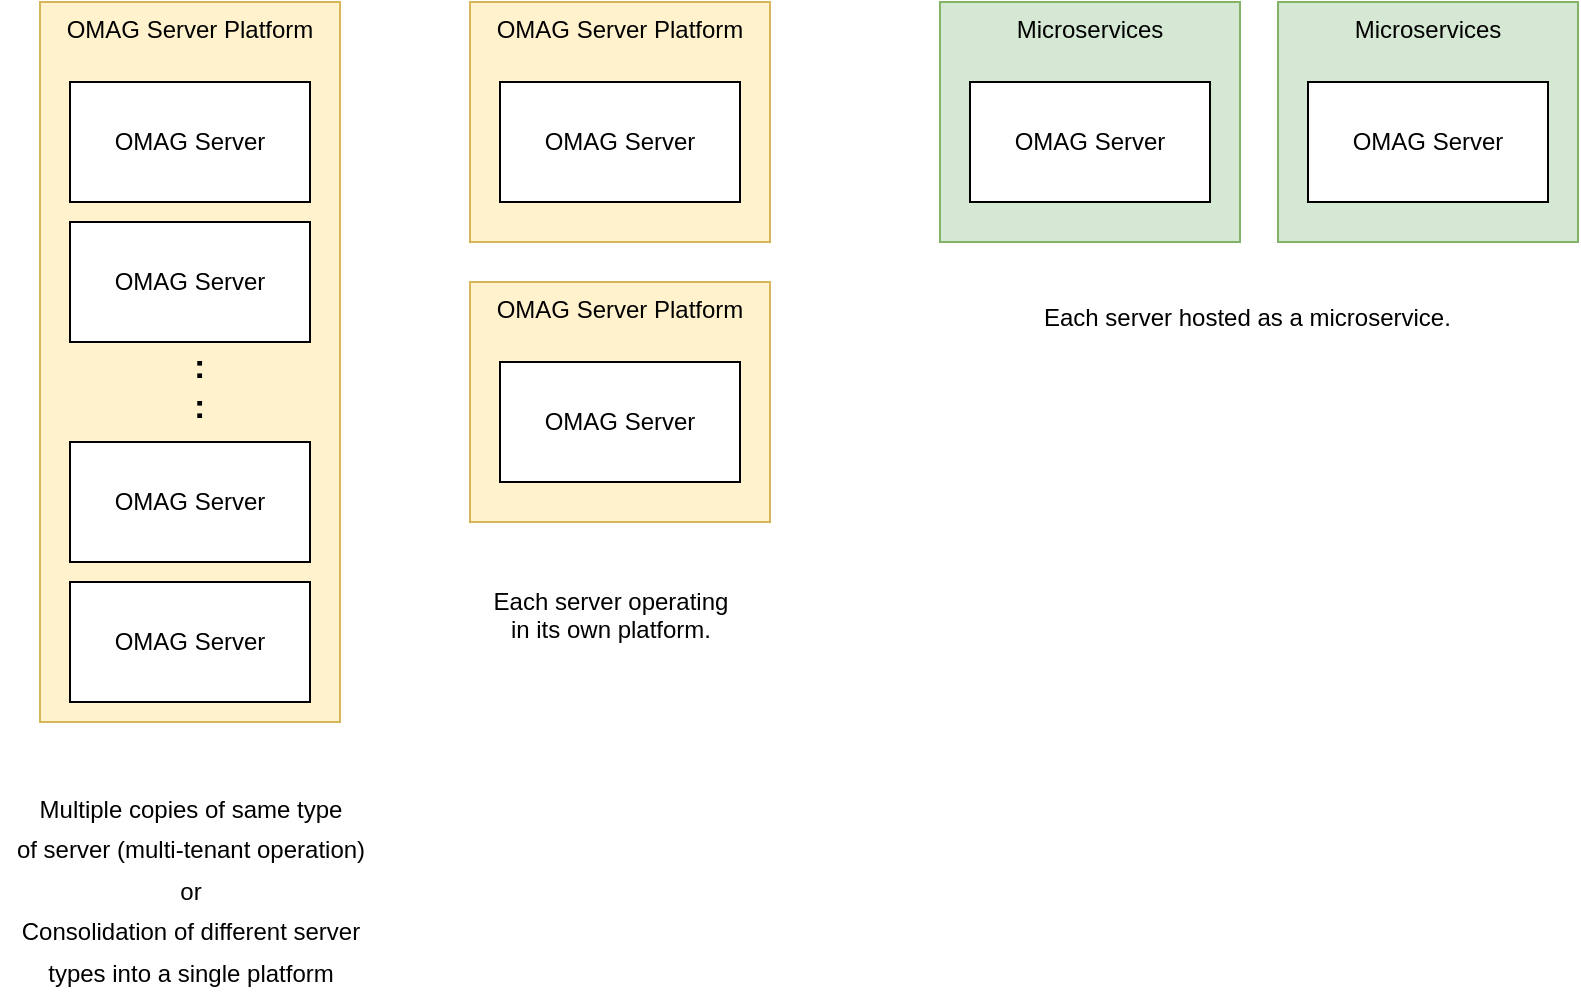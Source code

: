 <mxfile version="11.2.5" type="device" pages="13"><diagram id="GMvvsU9k0yCYxfbHejC2" name="server-choices"><mxGraphModel dx="1106" dy="789" grid="1" gridSize="10" guides="1" tooltips="1" connect="1" arrows="1" fold="1" page="1" pageScale="1" pageWidth="1169" pageHeight="827" math="0" shadow="0"><root><mxCell id="0"/><mxCell id="1" parent="0"/><mxCell id="74L_0oyxRFO4OucVp1ci-1" value="OMAG Server Platform" style="rounded=0;whiteSpace=wrap;html=1;verticalAlign=top;fillColor=#fff2cc;strokeColor=#d6b656;" parent="1" vertex="1"><mxGeometry x="190" y="170" width="150" height="360" as="geometry"/></mxCell><mxCell id="74L_0oyxRFO4OucVp1ci-2" value="OMAG Server" style="rounded=0;whiteSpace=wrap;html=1;" parent="1" vertex="1"><mxGeometry x="205" y="210" width="120" height="60" as="geometry"/></mxCell><mxCell id="74L_0oyxRFO4OucVp1ci-3" value="OMAG Server" style="rounded=0;whiteSpace=wrap;html=1;" parent="1" vertex="1"><mxGeometry x="205" y="390" width="120" height="60" as="geometry"/></mxCell><mxCell id="74L_0oyxRFO4OucVp1ci-4" value="OMAG Server" style="rounded=0;whiteSpace=wrap;html=1;" parent="1" vertex="1"><mxGeometry x="205" y="460" width="120" height="60" as="geometry"/></mxCell><mxCell id="74L_0oyxRFO4OucVp1ci-5" value="OMAG Server" style="rounded=0;whiteSpace=wrap;html=1;" parent="1" vertex="1"><mxGeometry x="205" y="280" width="120" height="60" as="geometry"/></mxCell><mxCell id="74L_0oyxRFO4OucVp1ci-6" value=":&lt;br style=&quot;font-size: 17px;&quot;&gt;:&lt;br style=&quot;font-size: 17px;&quot;&gt;" style="text;html=1;resizable=0;points=[];autosize=1;align=left;verticalAlign=top;spacingTop=-4;fontStyle=1;fontSize=17;" parent="1" vertex="1"><mxGeometry x="265" y="340" width="20" height="30" as="geometry"/></mxCell><mxCell id="74L_0oyxRFO4OucVp1ci-7" value="OMAG Server Platform" style="rounded=0;whiteSpace=wrap;html=1;verticalAlign=top;fillColor=#fff2cc;strokeColor=#d6b656;" parent="1" vertex="1"><mxGeometry x="405" y="170" width="150" height="120" as="geometry"/></mxCell><mxCell id="74L_0oyxRFO4OucVp1ci-8" value="OMAG Server" style="rounded=0;whiteSpace=wrap;html=1;" parent="1" vertex="1"><mxGeometry x="420" y="210" width="120" height="60" as="geometry"/></mxCell><mxCell id="74L_0oyxRFO4OucVp1ci-13" value="OMAG Server Platform" style="rounded=0;whiteSpace=wrap;html=1;verticalAlign=top;fillColor=#fff2cc;strokeColor=#d6b656;" parent="1" vertex="1"><mxGeometry x="405" y="310" width="150" height="120" as="geometry"/></mxCell><mxCell id="74L_0oyxRFO4OucVp1ci-14" value="OMAG Server" style="rounded=0;whiteSpace=wrap;html=1;" parent="1" vertex="1"><mxGeometry x="420" y="350" width="120" height="60" as="geometry"/></mxCell><mxCell id="74L_0oyxRFO4OucVp1ci-15" value="Microservices" style="rounded=0;whiteSpace=wrap;html=1;verticalAlign=top;fillColor=#d5e8d4;strokeColor=#82b366;" parent="1" vertex="1"><mxGeometry x="640" y="170" width="150" height="120" as="geometry"/></mxCell><mxCell id="74L_0oyxRFO4OucVp1ci-16" value="OMAG Server" style="rounded=0;whiteSpace=wrap;html=1;" parent="1" vertex="1"><mxGeometry x="655" y="210" width="120" height="60" as="geometry"/></mxCell><mxCell id="74L_0oyxRFO4OucVp1ci-17" value="Microservices" style="rounded=0;whiteSpace=wrap;html=1;verticalAlign=top;fillColor=#d5e8d4;strokeColor=#82b366;" parent="1" vertex="1"><mxGeometry x="809" y="170" width="150" height="120" as="geometry"/></mxCell><mxCell id="74L_0oyxRFO4OucVp1ci-18" value="OMAG Server" style="rounded=0;whiteSpace=wrap;html=1;" parent="1" vertex="1"><mxGeometry x="824" y="210" width="120" height="60" as="geometry"/></mxCell><mxCell id="74L_0oyxRFO4OucVp1ci-19" value="&lt;font style=&quot;font-size: 12px&quot;&gt;Multiple copies of same type&lt;br&gt;of server (multi-tenant operation)&lt;br&gt;or&lt;br&gt;Consolidation of different server&lt;br&gt;types into a single platform&lt;br&gt;&lt;/font&gt;" style="text;html=1;resizable=0;points=[];autosize=1;align=center;verticalAlign=top;spacingTop=-4;fontSize=17;" parent="1" vertex="1"><mxGeometry x="170" y="560" width="190" height="110" as="geometry"/></mxCell><mxCell id="74L_0oyxRFO4OucVp1ci-20" value="&lt;font style=&quot;font-size: 12px&quot;&gt;Each server operating&lt;br&gt;in its own platform.&lt;/font&gt;" style="text;html=1;resizable=0;points=[];autosize=1;align=center;verticalAlign=top;spacingTop=-4;fontSize=12;" parent="1" vertex="1"><mxGeometry x="410" y="460" width="130" height="30" as="geometry"/></mxCell><mxCell id="74L_0oyxRFO4OucVp1ci-22" value="Each server hosted as a microservice." style="text;html=1;resizable=0;points=[];autosize=1;align=left;verticalAlign=top;spacingTop=-4;fontSize=12;" parent="1" vertex="1"><mxGeometry x="690" y="318" width="220" height="20" as="geometry"/></mxCell></root></mxGraphModel></diagram><diagram id="8I9H-nkyVIYODGIJ7sSS" name="server-personalities"><mxGraphModel dx="1106" dy="789" grid="1" gridSize="10" guides="1" tooltips="1" connect="1" arrows="1" fold="1" page="1" pageScale="1" pageWidth="1169" pageHeight="827" math="0" shadow="0"><root><mxCell id="5eBp3X7mwMkxj7e9KzCu-0"/><mxCell id="5eBp3X7mwMkxj7e9KzCu-1" parent="5eBp3X7mwMkxj7e9KzCu-0"/><mxCell id="ItZGGx2DiGze27PeK1em-17" value="Stateless&lt;br&gt;Access Services&lt;br&gt;" style="rounded=0;whiteSpace=wrap;html=1;fillColor=#f5f5f5;strokeColor=#666666;fontColor=#333333;" parent="5eBp3X7mwMkxj7e9KzCu-1" vertex="1"><mxGeometry x="119.5" y="117" width="120" height="60" as="geometry"/></mxCell><mxCell id="ItZGGx2DiGze27PeK1em-18" value="Virtualizer" style="rounded=0;whiteSpace=wrap;html=1;fillColor=#f5f5f5;strokeColor=#666666;fontColor=#333333;" parent="5eBp3X7mwMkxj7e9KzCu-1" vertex="1"><mxGeometry x="280" y="560" width="120" height="60" as="geometry"/></mxCell><mxCell id="ItZGGx2DiGze27PeK1em-19" value="Security Sync&lt;br&gt;Server&lt;br&gt;" style="rounded=0;whiteSpace=wrap;html=1;fillColor=#f5f5f5;strokeColor=#666666;fontColor=#333333;" parent="5eBp3X7mwMkxj7e9KzCu-1" vertex="1"><mxGeometry x="280" y="484" width="120" height="60" as="geometry"/></mxCell><mxCell id="ItZGGx2DiGze27PeK1em-20" value="Discovery Server&lt;br&gt;" style="rounded=0;whiteSpace=wrap;html=1;fillColor=#f5f5f5;strokeColor=#666666;fontColor=#333333;" parent="5eBp3X7mwMkxj7e9KzCu-1" vertex="1"><mxGeometry x="119.5" y="411" width="120" height="60" as="geometry"/></mxCell><mxCell id="ItZGGx2DiGze27PeK1em-21" value="Stewardship Server&lt;br&gt;" style="rounded=0;whiteSpace=wrap;html=1;fillColor=#f5f5f5;strokeColor=#666666;fontColor=#333333;" parent="5eBp3X7mwMkxj7e9KzCu-1" vertex="1"><mxGeometry x="280" y="413" width="120" height="60" as="geometry"/></mxCell><mxCell id="ItZGGx2DiGze27PeK1em-22" value="Conformance Suite&lt;br&gt;" style="rounded=0;whiteSpace=wrap;html=1;fillColor=#f5f5f5;strokeColor=#666666;fontColor=#333333;" parent="5eBp3X7mwMkxj7e9KzCu-1" vertex="1"><mxGeometry x="119.5" y="737" width="120" height="60" as="geometry"/></mxCell><mxCell id="ItZGGx2DiGze27PeK1em-23" value="Repository Proxy" style="rounded=0;whiteSpace=wrap;html=1;fillColor=#f5f5f5;strokeColor=#666666;fontColor=#333333;" parent="5eBp3X7mwMkxj7e9KzCu-1" vertex="1"><mxGeometry x="119.5" y="311" width="120" height="60" as="geometry"/></mxCell><mxCell id="ItZGGx2DiGze27PeK1em-24" value="Standalone&lt;br&gt;Metadata Server" style="rounded=0;whiteSpace=wrap;html=1;fillColor=#f5f5f5;strokeColor=#666666;fontColor=#333333;" parent="5eBp3X7mwMkxj7e9KzCu-1" vertex="1"><mxGeometry x="280" y="117" width="120" height="60" as="geometry"/></mxCell><mxCell id="ItZGGx2DiGze27PeK1em-25" value="Connected&lt;br&gt;Metadata Server" style="rounded=0;whiteSpace=wrap;html=1;fillColor=#f5f5f5;strokeColor=#666666;fontColor=#333333;" parent="5eBp3X7mwMkxj7e9KzCu-1" vertex="1"><mxGeometry x="119.5" y="207" width="120" height="60" as="geometry"/></mxCell><mxCell id="ItZGGx2DiGze27PeK1em-26" value="Open metadata servers" style="text;html=1;resizable=0;points=[];autosize=1;align=left;verticalAlign=top;spacingTop=-4;fontSize=12;" parent="5eBp3X7mwMkxj7e9KzCu-1" vertex="1"><mxGeometry x="440" y="117" width="140" height="20" as="geometry"/></mxCell><mxCell id="ItZGGx2DiGze27PeK1em-27" value="Governance servers" style="text;html=1;resizable=0;points=[];autosize=1;align=left;verticalAlign=top;spacingTop=-4;fontSize=12;" parent="5eBp3X7mwMkxj7e9KzCu-1" vertex="1"><mxGeometry x="440.5" y="411" width="120" height="20" as="geometry"/></mxCell><mxCell id="ItZGGx2DiGze27PeK1em-28" value="Conformance testing" style="text;html=1;resizable=0;points=[];autosize=1;align=left;verticalAlign=top;spacingTop=-4;fontSize=12;" parent="5eBp3X7mwMkxj7e9KzCu-1" vertex="1"><mxGeometry x="440" y="737" width="130" height="20" as="geometry"/></mxCell><mxCell id="ItZGGx2DiGze27PeK1em-29" value="" style="endArrow=none;html=1;fontSize=12;" parent="5eBp3X7mwMkxj7e9KzCu-1" edge="1"><mxGeometry width="50" height="50" relative="1" as="geometry"><mxPoint x="650" y="393" as="sourcePoint"/><mxPoint x="100" y="393" as="targetPoint"/></mxGeometry></mxCell><mxCell id="ItZGGx2DiGze27PeK1em-30" value="" style="endArrow=none;html=1;fontSize=12;" parent="5eBp3X7mwMkxj7e9KzCu-1" edge="1"><mxGeometry width="50" height="50" relative="1" as="geometry"><mxPoint x="650" y="716.5" as="sourcePoint"/><mxPoint x="100" y="716.5" as="targetPoint"/></mxGeometry></mxCell><mxCell id="ItZGGx2DiGze27PeK1em-31" value="" style="endArrow=none;html=1;fontSize=12;" parent="5eBp3X7mwMkxj7e9KzCu-1" edge="1"><mxGeometry width="50" height="50" relative="1" as="geometry"><mxPoint x="650" y="97" as="sourcePoint"/><mxPoint x="100" y="97" as="targetPoint"/></mxGeometry></mxCell><mxCell id="ItZGGx2DiGze27PeK1em-32" value="" style="endArrow=none;html=1;fontSize=12;" parent="5eBp3X7mwMkxj7e9KzCu-1" edge="1"><mxGeometry width="50" height="50" relative="1" as="geometry"><mxPoint x="650" y="291" as="sourcePoint"/><mxPoint x="100" y="291" as="targetPoint"/></mxGeometry></mxCell><mxCell id="ItZGGx2DiGze27PeK1em-33" value="Open metadata adapters" style="text;html=1;resizable=0;points=[];autosize=1;align=left;verticalAlign=top;spacingTop=-4;fontSize=12;" parent="5eBp3X7mwMkxj7e9KzCu-1" vertex="1"><mxGeometry x="440" y="308" width="150" height="20" as="geometry"/></mxCell><mxCell id="6kFBhV8znL_agyuiNgHF-0" value="Security Officer Server" style="rounded=0;whiteSpace=wrap;html=1;fillColor=#f5f5f5;strokeColor=#666666;fontColor=#333333;" vertex="1" parent="5eBp3X7mwMkxj7e9KzCu-1"><mxGeometry x="119.5" y="484" width="120" height="60" as="geometry"/></mxCell><mxCell id="6kFBhV8znL_agyuiNgHF-2" value="Data Engine Proxy" style="rounded=0;whiteSpace=wrap;html=1;fillColor=#f5f5f5;strokeColor=#666666;fontColor=#333333;" vertex="1" parent="5eBp3X7mwMkxj7e9KzCu-1"><mxGeometry x="119.5" y="640" width="120" height="60" as="geometry"/></mxCell><mxCell id="6kFBhV8znL_agyuiNgHF-3" value="Data Platform Server" style="rounded=0;whiteSpace=wrap;html=1;fillColor=#f5f5f5;strokeColor=#666666;fontColor=#333333;" vertex="1" parent="5eBp3X7mwMkxj7e9KzCu-1"><mxGeometry x="119.5" y="560" width="120" height="60" as="geometry"/></mxCell><mxCell id="6kFBhV8znL_agyuiNgHF-4" value="Open Lineage Server" style="rounded=0;whiteSpace=wrap;html=1;fillColor=#f5f5f5;strokeColor=#666666;fontColor=#333333;" vertex="1" parent="5eBp3X7mwMkxj7e9KzCu-1"><mxGeometry x="280" y="640" width="120" height="60" as="geometry"/></mxCell></root></mxGraphModel></diagram><diagram name="server-ecosytem" id="scHvXZjUH4Ml979ubyJB"><mxGraphModel dx="1106" dy="789" grid="1" gridSize="10" guides="1" tooltips="1" connect="1" arrows="1" fold="1" page="1" pageScale="1" pageWidth="1169" pageHeight="827" math="0" shadow="0"><root><mxCell id="EQFh07a-m8H78MCFVT7a-0"/><mxCell id="EQFh07a-m8H78MCFVT7a-1" parent="EQFh07a-m8H78MCFVT7a-0"/><mxCell id="vLfjGMtQfGntNjxPCS8r-70" style="edgeStyle=orthogonalEdgeStyle;rounded=0;orthogonalLoop=1;jettySize=auto;html=1;exitX=0.75;exitY=1;exitDx=0;exitDy=0;entryX=0.25;entryY=0;entryDx=0;entryDy=0;startArrow=classic;startFill=1;endArrow=classic;endFill=1;" parent="EQFh07a-m8H78MCFVT7a-1" source="vLfjGMtQfGntNjxPCS8r-0" target="vLfjGMtQfGntNjxPCS8r-3" edge="1"><mxGeometry relative="1" as="geometry"/></mxCell><mxCell id="vLfjGMtQfGntNjxPCS8r-91" style="edgeStyle=orthogonalEdgeStyle;rounded=0;orthogonalLoop=1;jettySize=auto;html=1;exitX=0.25;exitY=1;exitDx=0;exitDy=0;startArrow=classic;startFill=1;endArrow=classic;endFill=1;entryX=0.75;entryY=0;entryDx=0;entryDy=0;" parent="EQFh07a-m8H78MCFVT7a-1" source="vLfjGMtQfGntNjxPCS8r-0" target="vLfjGMtQfGntNjxPCS8r-12" edge="1"><mxGeometry relative="1" as="geometry"><mxPoint x="480" y="732" as="targetPoint"/></mxGeometry></mxCell><mxCell id="vLfjGMtQfGntNjxPCS8r-0" value="" style="rounded=1;whiteSpace=wrap;html=1;fillColor=#1ba1e2;strokeColor=#006EAF;fontColor=#ffffff;" parent="EQFh07a-m8H78MCFVT7a-1" vertex="1"><mxGeometry x="506" y="601" width="116" height="70" as="geometry"/></mxCell><mxCell id="vLfjGMtQfGntNjxPCS8r-1" value="Egeria User&lt;br&gt;Interface&lt;br&gt;" style="rounded=1;whiteSpace=wrap;html=1;" parent="EQFh07a-m8H78MCFVT7a-1" vertex="1"><mxGeometry x="512" y="606" width="104" height="60" as="geometry"/></mxCell><mxCell id="vLfjGMtQfGntNjxPCS8r-2" value="Metadata&lt;br&gt;Repository&lt;br&gt;" style="shape=cylinder;whiteSpace=wrap;html=1;boundedLbl=1;backgroundOutline=1;fillColor=#1ba1e2;strokeColor=#006EAF;fontColor=#ffffff;" parent="EQFh07a-m8H78MCFVT7a-1" vertex="1"><mxGeometry x="575" y="877.5" width="90" height="65" as="geometry"/></mxCell><mxCell id="vLfjGMtQfGntNjxPCS8r-5" style="edgeStyle=orthogonalEdgeStyle;rounded=0;orthogonalLoop=1;jettySize=auto;html=1;exitX=0.25;exitY=1;exitDx=0;exitDy=0;endArrow=none;endFill=0;entryX=0.5;entryY=0;entryDx=0;entryDy=0;" parent="EQFh07a-m8H78MCFVT7a-1" source="vLfjGMtQfGntNjxPCS8r-3" target="vLfjGMtQfGntNjxPCS8r-2" edge="1"><mxGeometry relative="1" as="geometry"><mxPoint x="657" y="830" as="targetPoint"/></mxGeometry></mxCell><mxCell id="vLfjGMtQfGntNjxPCS8r-28" style="edgeStyle=orthogonalEdgeStyle;rounded=0;orthogonalLoop=1;jettySize=auto;html=1;exitX=0.75;exitY=0;exitDx=0;exitDy=0;entryX=0.5;entryY=1;entryDx=0;entryDy=0;endArrow=classic;endFill=1;" parent="EQFh07a-m8H78MCFVT7a-1" source="vLfjGMtQfGntNjxPCS8r-3" target="vLfjGMtQfGntNjxPCS8r-18" edge="1"><mxGeometry relative="1" as="geometry"/></mxCell><mxCell id="vLfjGMtQfGntNjxPCS8r-29" style="edgeStyle=orthogonalEdgeStyle;rounded=0;orthogonalLoop=1;jettySize=auto;html=1;exitX=0;exitY=0.25;exitDx=0;exitDy=0;entryX=1;entryY=0.5;entryDx=0;entryDy=0;endArrow=classic;endFill=1;" parent="EQFh07a-m8H78MCFVT7a-1" source="vLfjGMtQfGntNjxPCS8r-3" target="vLfjGMtQfGntNjxPCS8r-25" edge="1"><mxGeometry relative="1" as="geometry"/></mxCell><mxCell id="vLfjGMtQfGntNjxPCS8r-90" style="edgeStyle=orthogonalEdgeStyle;rounded=0;orthogonalLoop=1;jettySize=auto;html=1;entryX=0;entryY=0.25;entryDx=0;entryDy=0;startArrow=classic;startFill=1;endArrow=classic;endFill=1;exitX=1;exitY=0.25;exitDx=0;exitDy=0;" parent="EQFh07a-m8H78MCFVT7a-1" source="vLfjGMtQfGntNjxPCS8r-3" target="vLfjGMtQfGntNjxPCS8r-66" edge="1"><mxGeometry relative="1" as="geometry"/></mxCell><mxCell id="vLfjGMtQfGntNjxPCS8r-93" style="edgeStyle=orthogonalEdgeStyle;rounded=0;orthogonalLoop=1;jettySize=auto;html=1;exitX=0.75;exitY=0;exitDx=0;exitDy=0;entryX=0.5;entryY=1;entryDx=0;entryDy=0;startArrow=classic;startFill=1;endArrow=none;endFill=0;" parent="EQFh07a-m8H78MCFVT7a-1" source="vLfjGMtQfGntNjxPCS8r-3" target="vLfjGMtQfGntNjxPCS8r-92" edge="1"><mxGeometry relative="1" as="geometry"><Array as="points"><mxPoint x="695" y="720"/><mxPoint x="687" y="720"/></Array></mxGeometry></mxCell><mxCell id="vLfjGMtQfGntNjxPCS8r-3" value="Open Metadata Server" style="rounded=1;whiteSpace=wrap;html=1;fillColor=#1ba1e2;strokeColor=#006EAF;fontColor=#ffffff;" parent="EQFh07a-m8H78MCFVT7a-1" vertex="1"><mxGeometry x="582" y="730" width="150" height="110" as="geometry"/></mxCell><mxCell id="vLfjGMtQfGntNjxPCS8r-32" style="edgeStyle=orthogonalEdgeStyle;rounded=0;orthogonalLoop=1;jettySize=auto;html=1;exitX=1;exitY=0.5;exitDx=0;exitDy=0;entryX=0;entryY=0.5;entryDx=0;entryDy=0;endArrow=classic;endFill=1;" parent="EQFh07a-m8H78MCFVT7a-1" source="vLfjGMtQfGntNjxPCS8r-12" target="vLfjGMtQfGntNjxPCS8r-31" edge="1"><mxGeometry relative="1" as="geometry"/></mxCell><mxCell id="vLfjGMtQfGntNjxPCS8r-34" style="edgeStyle=orthogonalEdgeStyle;rounded=0;orthogonalLoop=1;jettySize=auto;html=1;exitX=1;exitY=0.75;exitDx=0;exitDy=0;entryX=0;entryY=0.75;entryDx=0;entryDy=0;endArrow=classic;endFill=1;" parent="EQFh07a-m8H78MCFVT7a-1" source="vLfjGMtQfGntNjxPCS8r-12" target="vLfjGMtQfGntNjxPCS8r-3" edge="1"><mxGeometry relative="1" as="geometry"/></mxCell><mxCell id="vLfjGMtQfGntNjxPCS8r-85" style="edgeStyle=orthogonalEdgeStyle;rounded=0;orthogonalLoop=1;jettySize=auto;html=1;exitX=0.25;exitY=0;exitDx=0;exitDy=0;entryX=0.5;entryY=1;entryDx=0;entryDy=0;startArrow=classic;startFill=1;endArrow=classic;endFill=1;" parent="EQFh07a-m8H78MCFVT7a-1" source="vLfjGMtQfGntNjxPCS8r-12" target="vLfjGMtQfGntNjxPCS8r-83" edge="1"><mxGeometry relative="1" as="geometry"/></mxCell><mxCell id="vLfjGMtQfGntNjxPCS8r-12" value="Governance&lt;br&gt;Server" style="rounded=1;whiteSpace=wrap;html=1;fillColor=#1ba1e2;strokeColor=#006EAF;fontColor=#ffffff;" parent="EQFh07a-m8H78MCFVT7a-1" vertex="1"><mxGeometry x="420" y="730" width="75" height="110" as="geometry"/></mxCell><mxCell id="vLfjGMtQfGntNjxPCS8r-71" style="edgeStyle=orthogonalEdgeStyle;rounded=0;orthogonalLoop=1;jettySize=auto;html=1;exitX=0.25;exitY=1;exitDx=0;exitDy=0;entryX=0.25;entryY=0;entryDx=0;entryDy=0;startArrow=classic;startFill=1;endArrow=classic;endFill=1;" parent="EQFh07a-m8H78MCFVT7a-1" source="vLfjGMtQfGntNjxPCS8r-14" target="vLfjGMtQfGntNjxPCS8r-3" edge="1"><mxGeometry relative="1" as="geometry"/></mxCell><mxCell id="vLfjGMtQfGntNjxPCS8r-94" style="edgeStyle=orthogonalEdgeStyle;rounded=0;orthogonalLoop=1;jettySize=auto;html=1;exitX=0.5;exitY=1;exitDx=0;exitDy=0;entryX=0.5;entryY=0;entryDx=0;entryDy=0;startArrow=none;startFill=0;endArrow=classic;endFill=1;" parent="EQFh07a-m8H78MCFVT7a-1" source="vLfjGMtQfGntNjxPCS8r-14" target="vLfjGMtQfGntNjxPCS8r-92" edge="1"><mxGeometry relative="1" as="geometry"/></mxCell><mxCell id="vLfjGMtQfGntNjxPCS8r-14" value="" style="rounded=1;whiteSpace=wrap;html=1;gradientColor=#ffa500;fillColor=#ffcd28;strokeColor=#d79b00;" parent="EQFh07a-m8H78MCFVT7a-1" vertex="1"><mxGeometry x="629" y="601" width="116" height="70" as="geometry"/></mxCell><mxCell id="vLfjGMtQfGntNjxPCS8r-15" value="Another Tool&lt;br&gt;" style="rounded=1;whiteSpace=wrap;html=1;" parent="EQFh07a-m8H78MCFVT7a-1" vertex="1"><mxGeometry x="635" y="606" width="104" height="60" as="geometry"/></mxCell><mxCell id="vLfjGMtQfGntNjxPCS8r-27" style="edgeStyle=orthogonalEdgeStyle;rounded=0;orthogonalLoop=1;jettySize=auto;html=1;exitX=0.5;exitY=0;exitDx=0;exitDy=0;entryX=0.75;entryY=1;entryDx=0;entryDy=0;endArrow=classic;endFill=1;" parent="EQFh07a-m8H78MCFVT7a-1" source="vLfjGMtQfGntNjxPCS8r-18" target="vLfjGMtQfGntNjxPCS8r-14" edge="1"><mxGeometry relative="1" as="geometry"/></mxCell><mxCell id="vLfjGMtQfGntNjxPCS8r-18" value="" style="shape=partialRectangle;whiteSpace=wrap;html=1;bottom=1;right=1;left=1;top=0;fillColor=none;routingCenterX=-0.5;" parent="EQFh07a-m8H78MCFVT7a-1" vertex="1"><mxGeometry x="706" y="691" width="20" height="20" as="geometry"/></mxCell><mxCell id="vLfjGMtQfGntNjxPCS8r-30" style="edgeStyle=orthogonalEdgeStyle;rounded=0;orthogonalLoop=1;jettySize=auto;html=1;exitX=0;exitY=0.5;exitDx=0;exitDy=0;entryX=1;entryY=0.25;entryDx=0;entryDy=0;endArrow=classic;endFill=1;" parent="EQFh07a-m8H78MCFVT7a-1" source="vLfjGMtQfGntNjxPCS8r-25" target="vLfjGMtQfGntNjxPCS8r-12" edge="1"><mxGeometry relative="1" as="geometry"/></mxCell><mxCell id="vLfjGMtQfGntNjxPCS8r-25" value="" style="shape=partialRectangle;whiteSpace=wrap;html=1;bottom=1;right=1;left=1;top=0;fillColor=none;routingCenterX=-0.5;" parent="EQFh07a-m8H78MCFVT7a-1" vertex="1"><mxGeometry x="528" y="748" width="20" height="20" as="geometry"/></mxCell><mxCell id="vLfjGMtQfGntNjxPCS8r-33" style="edgeStyle=orthogonalEdgeStyle;rounded=0;orthogonalLoop=1;jettySize=auto;html=1;exitX=1;exitY=0.5;exitDx=0;exitDy=0;endArrow=classic;endFill=1;" parent="EQFh07a-m8H78MCFVT7a-1" source="vLfjGMtQfGntNjxPCS8r-31" target="vLfjGMtQfGntNjxPCS8r-3" edge="1"><mxGeometry relative="1" as="geometry"/></mxCell><mxCell id="vLfjGMtQfGntNjxPCS8r-31" value="" style="shape=partialRectangle;whiteSpace=wrap;html=1;bottom=1;right=1;left=1;top=0;fillColor=none;routingCenterX=-0.5;" parent="EQFh07a-m8H78MCFVT7a-1" vertex="1"><mxGeometry x="528" y="775" width="20" height="20" as="geometry"/></mxCell><mxCell id="vLfjGMtQfGntNjxPCS8r-35" value="" style="ellipse;shape=doubleEllipse;whiteSpace=wrap;html=1;aspect=fixed;fillColor=#1ba1e2;strokeColor=#006EAF;fontColor=#ffffff;" parent="EQFh07a-m8H78MCFVT7a-1" vertex="1"><mxGeometry x="840" y="764" width="80" height="80" as="geometry"/></mxCell><mxCell id="vLfjGMtQfGntNjxPCS8r-67" style="edgeStyle=orthogonalEdgeStyle;rounded=0;orthogonalLoop=1;jettySize=auto;html=1;exitX=1;exitY=0.5;exitDx=0;exitDy=0;entryX=0;entryY=0.75;entryDx=0;entryDy=0;startArrow=classic;startFill=1;endArrow=classic;endFill=1;" parent="EQFh07a-m8H78MCFVT7a-1" source="vLfjGMtQfGntNjxPCS8r-36" target="vLfjGMtQfGntNjxPCS8r-66" edge="1"><mxGeometry relative="1" as="geometry"/></mxCell><mxCell id="vLfjGMtQfGntNjxPCS8r-36" value="" style="shape=partialRectangle;whiteSpace=wrap;html=1;bottom=1;right=1;left=1;top=0;routingCenterX=-0.5;" parent="EQFh07a-m8H78MCFVT7a-1" vertex="1"><mxGeometry x="870" y="803" width="20" height="20" as="geometry"/></mxCell><mxCell id="vLfjGMtQfGntNjxPCS8r-37" style="edgeStyle=orthogonalEdgeStyle;rounded=0;orthogonalLoop=1;jettySize=auto;html=1;exitX=1;exitY=0.75;exitDx=0;exitDy=0;entryX=0;entryY=0.5;entryDx=0;entryDy=0;endArrow=classic;endFill=1;startArrow=classic;startFill=1;" parent="EQFh07a-m8H78MCFVT7a-1" source="vLfjGMtQfGntNjxPCS8r-3" target="vLfjGMtQfGntNjxPCS8r-36" edge="1"><mxGeometry relative="1" as="geometry"/></mxCell><mxCell id="vLfjGMtQfGntNjxPCS8r-38" value="&lt;div style=&quot;text-align: center&quot;&gt;&lt;span&gt;Cohort&lt;/span&gt;&lt;/div&gt;&lt;div style=&quot;text-align: center&quot;&gt;&lt;span&gt;Topic&lt;/span&gt;&lt;/div&gt;" style="text;html=1;resizable=0;points=[];autosize=1;align=center;verticalAlign=top;spacingTop=-4;fontColor=#FFFFFF;" parent="EQFh07a-m8H78MCFVT7a-1" vertex="1"><mxGeometry x="855" y="771" width="50" height="30" as="geometry"/></mxCell><mxCell id="vLfjGMtQfGntNjxPCS8r-41" value="" style="rounded=1;whiteSpace=wrap;html=1;fillColor=#d80073;strokeColor=#A50040;fontColor=#ffffff;" parent="EQFh07a-m8H78MCFVT7a-1" vertex="1"><mxGeometry x="1147" y="601" width="116" height="70" as="geometry"/></mxCell><mxCell id="vLfjGMtQfGntNjxPCS8r-42" value="Another&lt;br&gt;UI&lt;br&gt;" style="rounded=1;whiteSpace=wrap;html=1;" parent="EQFh07a-m8H78MCFVT7a-1" vertex="1"><mxGeometry x="1153" y="606" width="104" height="60" as="geometry"/></mxCell><mxCell id="vLfjGMtQfGntNjxPCS8r-43" value="External&lt;br&gt;Technology&lt;br&gt;" style="rounded=1;whiteSpace=wrap;html=1;fillColor=#60a917;strokeColor=#2D7600;fontColor=#ffffff;" parent="EQFh07a-m8H78MCFVT7a-1" vertex="1"><mxGeometry x="240" y="730" width="93" height="110" as="geometry"/></mxCell><mxCell id="vLfjGMtQfGntNjxPCS8r-72" style="edgeStyle=orthogonalEdgeStyle;rounded=0;orthogonalLoop=1;jettySize=auto;html=1;exitX=1;exitY=0.5;exitDx=0;exitDy=0;startArrow=classic;startFill=1;endArrow=classic;endFill=1;" parent="EQFh07a-m8H78MCFVT7a-1" source="vLfjGMtQfGntNjxPCS8r-66" target="vLfjGMtQfGntNjxPCS8r-68" edge="1"><mxGeometry relative="1" as="geometry"/></mxCell><mxCell id="vLfjGMtQfGntNjxPCS8r-66" value="Repository&lt;br&gt;Proxy&lt;br&gt;" style="rounded=1;whiteSpace=wrap;html=1;fillColor=#1ba1e2;strokeColor=#006EAF;fontColor=#ffffff;" parent="EQFh07a-m8H78MCFVT7a-1" vertex="1"><mxGeometry x="990" y="730" width="75" height="110" as="geometry"/></mxCell><mxCell id="vLfjGMtQfGntNjxPCS8r-69" style="edgeStyle=orthogonalEdgeStyle;rounded=0;orthogonalLoop=1;jettySize=auto;html=1;exitX=0.5;exitY=0;exitDx=0;exitDy=0;entryX=0.5;entryY=1;entryDx=0;entryDy=0;startArrow=classic;startFill=1;endArrow=classic;endFill=1;" parent="EQFh07a-m8H78MCFVT7a-1" source="vLfjGMtQfGntNjxPCS8r-68" target="vLfjGMtQfGntNjxPCS8r-41" edge="1"><mxGeometry relative="1" as="geometry"/></mxCell><mxCell id="vLfjGMtQfGntNjxPCS8r-68" value="Another&lt;br&gt;Metadata Server" style="rounded=1;whiteSpace=wrap;html=1;fillColor=#d80073;strokeColor=#A50040;fontColor=#ffffff;" parent="EQFh07a-m8H78MCFVT7a-1" vertex="1"><mxGeometry x="1130" y="730" width="150" height="110" as="geometry"/></mxCell><mxCell id="vLfjGMtQfGntNjxPCS8r-74" style="edgeStyle=orthogonalEdgeStyle;rounded=0;orthogonalLoop=1;jettySize=auto;html=1;exitX=0.5;exitY=0;exitDx=0;exitDy=0;entryX=0.5;entryY=1;entryDx=0;entryDy=0;startArrow=classic;startFill=1;endArrow=classic;endFill=1;" parent="EQFh07a-m8H78MCFVT7a-1" source="vLfjGMtQfGntNjxPCS8r-73" target="vLfjGMtQfGntNjxPCS8r-68" edge="1"><mxGeometry relative="1" as="geometry"/></mxCell><mxCell id="vLfjGMtQfGntNjxPCS8r-79" style="edgeStyle=orthogonalEdgeStyle;rounded=0;orthogonalLoop=1;jettySize=auto;html=1;exitX=0;exitY=0.5;exitDx=0;exitDy=0;entryX=1;entryY=0.5;entryDx=0;entryDy=0;startArrow=none;startFill=0;endArrow=classic;endFill=1;" parent="EQFh07a-m8H78MCFVT7a-1" source="vLfjGMtQfGntNjxPCS8r-73" target="vLfjGMtQfGntNjxPCS8r-77" edge="1"><mxGeometry relative="1" as="geometry"/></mxCell><mxCell id="vLfjGMtQfGntNjxPCS8r-73" value="Metadata&lt;br&gt;Repository&lt;br&gt;" style="shape=cylinder;whiteSpace=wrap;html=1;boundedLbl=1;backgroundOutline=1;fillColor=#d80073;strokeColor=#A50040;fontColor=#ffffff;" parent="EQFh07a-m8H78MCFVT7a-1" vertex="1"><mxGeometry x="1160" y="875" width="90" height="65" as="geometry"/></mxCell><mxCell id="vLfjGMtQfGntNjxPCS8r-80" style="edgeStyle=orthogonalEdgeStyle;rounded=0;orthogonalLoop=1;jettySize=auto;html=1;exitX=0;exitY=0.5;exitDx=0;exitDy=0;entryX=0.75;entryY=1;entryDx=0;entryDy=0;startArrow=none;startFill=0;endArrow=classic;endFill=1;" parent="EQFh07a-m8H78MCFVT7a-1" source="vLfjGMtQfGntNjxPCS8r-77" target="vLfjGMtQfGntNjxPCS8r-66" edge="1"><mxGeometry relative="1" as="geometry"/></mxCell><mxCell id="vLfjGMtQfGntNjxPCS8r-77" value="" style="shape=partialRectangle;whiteSpace=wrap;html=1;bottom=1;right=1;left=1;top=0;fillColor=none;routingCenterX=-0.5;" parent="EQFh07a-m8H78MCFVT7a-1" vertex="1"><mxGeometry x="1080" y="897.5" width="20" height="20" as="geometry"/></mxCell><mxCell id="vLfjGMtQfGntNjxPCS8r-83" value="" style="rounded=1;whiteSpace=wrap;html=1;gradientColor=#ffa500;fillColor=#ffcd28;strokeColor=#d79b00;" parent="EQFh07a-m8H78MCFVT7a-1" vertex="1"><mxGeometry x="381" y="601" width="116" height="70" as="geometry"/></mxCell><mxCell id="vLfjGMtQfGntNjxPCS8r-84" value="Another Tool&lt;br&gt;" style="rounded=1;whiteSpace=wrap;html=1;" parent="EQFh07a-m8H78MCFVT7a-1" vertex="1"><mxGeometry x="387" y="606" width="104" height="60" as="geometry"/></mxCell><mxCell id="vLfjGMtQfGntNjxPCS8r-87" style="edgeStyle=orthogonalEdgeStyle;rounded=0;orthogonalLoop=1;jettySize=auto;html=1;exitX=0.5;exitY=0;exitDx=0;exitDy=0;entryX=0.5;entryY=1;entryDx=0;entryDy=0;startArrow=classic;startFill=1;endArrow=classic;endFill=1;" parent="EQFh07a-m8H78MCFVT7a-1" source="vLfjGMtQfGntNjxPCS8r-86" target="vLfjGMtQfGntNjxPCS8r-36" edge="1"><mxGeometry relative="1" as="geometry"/></mxCell><mxCell id="vLfjGMtQfGntNjxPCS8r-88" style="edgeStyle=orthogonalEdgeStyle;rounded=0;orthogonalLoop=1;jettySize=auto;html=1;exitX=1;exitY=0.5;exitDx=0;exitDy=0;entryX=0.25;entryY=1;entryDx=0;entryDy=0;startArrow=classic;startFill=1;endArrow=classic;endFill=1;" parent="EQFh07a-m8H78MCFVT7a-1" source="vLfjGMtQfGntNjxPCS8r-86" target="vLfjGMtQfGntNjxPCS8r-66" edge="1"><mxGeometry relative="1" as="geometry"/></mxCell><mxCell id="vLfjGMtQfGntNjxPCS8r-89" style="edgeStyle=orthogonalEdgeStyle;rounded=0;orthogonalLoop=1;jettySize=auto;html=1;exitX=0;exitY=0.5;exitDx=0;exitDy=0;entryX=0.75;entryY=1;entryDx=0;entryDy=0;startArrow=classic;startFill=1;endArrow=classic;endFill=1;" parent="EQFh07a-m8H78MCFVT7a-1" source="vLfjGMtQfGntNjxPCS8r-86" target="vLfjGMtQfGntNjxPCS8r-3" edge="1"><mxGeometry relative="1" as="geometry"/></mxCell><mxCell id="vLfjGMtQfGntNjxPCS8r-86" value="Open Metadata Conformance&lt;br&gt;Suite&lt;br&gt;" style="rounded=1;whiteSpace=wrap;html=1;fillColor=#1ba1e2;strokeColor=#006EAF;fontColor=#ffffff;" parent="EQFh07a-m8H78MCFVT7a-1" vertex="1"><mxGeometry x="805" y="900" width="150" height="85" as="geometry"/></mxCell><mxCell id="vLfjGMtQfGntNjxPCS8r-92" value="" style="shape=partialRectangle;whiteSpace=wrap;html=1;bottom=1;right=1;left=1;top=0;fillColor=none;routingCenterX=-0.5;" parent="EQFh07a-m8H78MCFVT7a-1" vertex="1"><mxGeometry x="677" y="691" width="20" height="20" as="geometry"/></mxCell><mxCell id="vLfjGMtQfGntNjxPCS8r-58" style="edgeStyle=orthogonalEdgeStyle;rounded=0;orthogonalLoop=1;jettySize=auto;html=1;exitX=0;exitY=0.25;exitDx=0;exitDy=0;entryX=1;entryY=0.5;entryDx=0;entryDy=0;endArrow=classic;endFill=1;" parent="EQFh07a-m8H78MCFVT7a-1" target="vLfjGMtQfGntNjxPCS8r-62" edge="1"><mxGeometry relative="1" as="geometry"><mxPoint x="420" y="758.5" as="sourcePoint"/></mxGeometry></mxCell><mxCell id="vLfjGMtQfGntNjxPCS8r-59" style="edgeStyle=orthogonalEdgeStyle;rounded=0;orthogonalLoop=1;jettySize=auto;html=1;exitX=1;exitY=0.5;exitDx=0;exitDy=0;entryX=0;entryY=0.5;entryDx=0;entryDy=0;endArrow=classic;endFill=1;" parent="EQFh07a-m8H78MCFVT7a-1" target="vLfjGMtQfGntNjxPCS8r-64" edge="1"><mxGeometry relative="1" as="geometry"><mxPoint x="333" y="785.5" as="sourcePoint"/></mxGeometry></mxCell><mxCell id="vLfjGMtQfGntNjxPCS8r-60" style="edgeStyle=orthogonalEdgeStyle;rounded=0;orthogonalLoop=1;jettySize=auto;html=1;exitX=1;exitY=0.75;exitDx=0;exitDy=0;entryX=0;entryY=0.75;entryDx=0;entryDy=0;endArrow=none;endFill=0;startArrow=classic;startFill=1;" parent="EQFh07a-m8H78MCFVT7a-1" edge="1"><mxGeometry relative="1" as="geometry"><mxPoint x="333" y="812.5" as="sourcePoint"/><mxPoint x="420" y="812.5" as="targetPoint"/></mxGeometry></mxCell><mxCell id="vLfjGMtQfGntNjxPCS8r-61" style="edgeStyle=orthogonalEdgeStyle;rounded=0;orthogonalLoop=1;jettySize=auto;html=1;exitX=0;exitY=0.5;exitDx=0;exitDy=0;entryX=1;entryY=0.25;entryDx=0;entryDy=0;endArrow=classic;endFill=1;" parent="EQFh07a-m8H78MCFVT7a-1" source="vLfjGMtQfGntNjxPCS8r-62" edge="1"><mxGeometry relative="1" as="geometry"><mxPoint x="333" y="758.5" as="targetPoint"/></mxGeometry></mxCell><mxCell id="vLfjGMtQfGntNjxPCS8r-62" value="" style="shape=partialRectangle;whiteSpace=wrap;html=1;bottom=1;right=1;left=1;top=0;fillColor=none;routingCenterX=-0.5;" parent="EQFh07a-m8H78MCFVT7a-1" vertex="1"><mxGeometry x="366" y="748.5" width="20" height="20" as="geometry"/></mxCell><mxCell id="vLfjGMtQfGntNjxPCS8r-63" style="edgeStyle=orthogonalEdgeStyle;rounded=0;orthogonalLoop=1;jettySize=auto;html=1;exitX=1;exitY=0.5;exitDx=0;exitDy=0;endArrow=classic;endFill=1;" parent="EQFh07a-m8H78MCFVT7a-1" source="vLfjGMtQfGntNjxPCS8r-64" edge="1"><mxGeometry relative="1" as="geometry"><mxPoint x="420" y="785.5" as="targetPoint"/></mxGeometry></mxCell><mxCell id="vLfjGMtQfGntNjxPCS8r-64" value="" style="shape=partialRectangle;whiteSpace=wrap;html=1;bottom=1;right=1;left=1;top=0;fillColor=none;routingCenterX=-0.5;" parent="EQFh07a-m8H78MCFVT7a-1" vertex="1"><mxGeometry x="366" y="775.5" width="20" height="20" as="geometry"/></mxCell></root></mxGraphModel></diagram><diagram id="v5hRollJOmNClwHth9gy" name="configuration-document-structure"><mxGraphModel dx="1106" dy="789" grid="0" gridSize="10" guides="1" tooltips="1" connect="1" arrows="1" fold="1" page="1" pageScale="1" pageWidth="1169" pageHeight="827" math="0" shadow="0"><root><mxCell id="mkqYDf7i4gYbNIa9ypcu-0"/><mxCell id="mkqYDf7i4gYbNIa9ypcu-1" parent="mkqYDf7i4gYbNIa9ypcu-0"/><mxCell id="mkqYDf7i4gYbNIa9ypcu-3" value="Local Server Id" style="rounded=0;whiteSpace=wrap;html=1;fontSize=12;align=left;spacingLeft=11;fillColor=#dae8fc;strokeColor=#6c8ebf;" parent="mkqYDf7i4gYbNIa9ypcu-1" vertex="1"><mxGeometry x="288" y="159" width="240" height="40" as="geometry"/></mxCell><mxCell id="mkqYDf7i4gYbNIa9ypcu-4" value="Local Server Name" style="rounded=0;whiteSpace=wrap;html=1;fontSize=12;align=left;spacingLeft=11;fillColor=#dae8fc;strokeColor=#6c8ebf;" parent="mkqYDf7i4gYbNIa9ypcu-1" vertex="1"><mxGeometry x="288" y="210" width="240" height="40" as="geometry"/></mxCell><mxCell id="mkqYDf7i4gYbNIa9ypcu-5" value="Local Server Type" style="rounded=0;whiteSpace=wrap;html=1;fontSize=12;align=left;spacingLeft=11;fillColor=#dae8fc;strokeColor=#6c8ebf;" parent="mkqYDf7i4gYbNIa9ypcu-1" vertex="1"><mxGeometry x="288" y="260" width="240" height="40" as="geometry"/></mxCell><mxCell id="mkqYDf7i4gYbNIa9ypcu-6" value="Organization Name" style="rounded=0;whiteSpace=wrap;html=1;fontSize=12;align=left;spacingLeft=11;fillColor=#dae8fc;strokeColor=#6c8ebf;" parent="mkqYDf7i4gYbNIa9ypcu-1" vertex="1"><mxGeometry x="288" y="460" width="240" height="40" as="geometry"/></mxCell><mxCell id="mkqYDf7i4gYbNIa9ypcu-7" value="Local Server URL Root" style="rounded=0;whiteSpace=wrap;html=1;fontSize=12;align=left;spacingLeft=11;fillColor=#f5f5f5;strokeColor=#666666;fontColor=#333333;" parent="mkqYDf7i4gYbNIa9ypcu-1" vertex="1"><mxGeometry x="288" y="50" width="240" height="40" as="geometry"/></mxCell><mxCell id="mkqYDf7i4gYbNIa9ypcu-8" value="Local Server UserId" style="rounded=0;whiteSpace=wrap;html=1;fontSize=12;align=left;spacingLeft=11;fillColor=#dae8fc;strokeColor=#6c8ebf;" parent="mkqYDf7i4gYbNIa9ypcu-1" vertex="1"><mxGeometry x="288" y="310" width="240" height="40" as="geometry"/></mxCell><mxCell id="mkqYDf7i4gYbNIa9ypcu-9" value="Local Server Password" style="rounded=0;whiteSpace=wrap;html=1;fontSize=12;align=left;spacingLeft=11;fillColor=#dae8fc;strokeColor=#6c8ebf;" parent="mkqYDf7i4gYbNIa9ypcu-1" vertex="1"><mxGeometry x="288" y="360" width="240" height="40" as="geometry"/></mxCell><mxCell id="mkqYDf7i4gYbNIa9ypcu-10" value="Max Page Size" style="rounded=0;whiteSpace=wrap;html=1;fontSize=12;align=left;spacingLeft=11;fillColor=#dae8fc;strokeColor=#6c8ebf;" parent="mkqYDf7i4gYbNIa9ypcu-1" vertex="1"><mxGeometry x="288" y="410" width="240" height="40" as="geometry"/></mxCell><mxCell id="mkqYDf7i4gYbNIa9ypcu-11" value="Event Bus Config" style="rounded=0;whiteSpace=wrap;html=1;fontSize=12;align=left;spacingLeft=11;fillColor=#f5f5f5;strokeColor=#666666;fontColor=#333333;" parent="mkqYDf7i4gYbNIa9ypcu-1" vertex="1"><mxGeometry x="288" y="100" width="240" height="40" as="geometry"/></mxCell><mxCell id="mkqYDf7i4gYbNIa9ypcu-12" value="Access Services" style="rounded=0;whiteSpace=wrap;html=1;fontSize=12;align=left;spacingLeft=11;fillColor=#d5e8d4;strokeColor=#82b366;" parent="mkqYDf7i4gYbNIa9ypcu-1" vertex="1"><mxGeometry x="288" y="571" width="240" height="40" as="geometry"/></mxCell><mxCell id="mkqYDf7i4gYbNIa9ypcu-13" value="Repository Services&amp;nbsp;" style="rounded=0;whiteSpace=wrap;html=1;fontSize=12;align=left;spacingLeft=11;" parent="mkqYDf7i4gYbNIa9ypcu-1" vertex="1"><mxGeometry x="288" y="510" width="240" height="50" as="geometry"/></mxCell><mxCell id="mkqYDf7i4gYbNIa9ypcu-14" value="Conformance Suite Services" style="rounded=0;whiteSpace=wrap;html=1;fontSize=12;align=left;spacingLeft=11;fillColor=#d5e8d4;strokeColor=#82b366;" parent="mkqYDf7i4gYbNIa9ypcu-1" vertex="1"><mxGeometry x="288" y="621" width="240" height="40" as="geometry"/></mxCell><mxCell id="mkqYDf7i4gYbNIa9ypcu-15" value="Discovery Engine Services" style="rounded=0;whiteSpace=wrap;html=1;fontSize=12;align=left;spacingLeft=11;fillColor=#d5e8d4;strokeColor=#82b366;" parent="mkqYDf7i4gYbNIa9ypcu-1" vertex="1"><mxGeometry x="288" y="671" width="240" height="40" as="geometry"/></mxCell><mxCell id="mkqYDf7i4gYbNIa9ypcu-16" value="Stewardship Services" style="rounded=0;whiteSpace=wrap;html=1;fontSize=12;align=left;spacingLeft=11;fillColor=#d5e8d4;strokeColor=#82b366;" parent="mkqYDf7i4gYbNIa9ypcu-1" vertex="1"><mxGeometry x="288" y="721" width="240" height="40" as="geometry"/></mxCell><mxCell id="mkqYDf7i4gYbNIa9ypcu-17" value="Security Sync Services" style="rounded=0;whiteSpace=wrap;html=1;fontSize=12;align=left;spacingLeft=11;fillColor=#d5e8d4;strokeColor=#82b366;" parent="mkqYDf7i4gYbNIa9ypcu-1" vertex="1"><mxGeometry x="288" y="771" width="240" height="40" as="geometry"/></mxCell><mxCell id="mkqYDf7i4gYbNIa9ypcu-18" value="Virtualizer Services" style="rounded=0;whiteSpace=wrap;html=1;fontSize=12;align=left;spacingLeft=11;fillColor=#d5e8d4;strokeColor=#82b366;" parent="mkqYDf7i4gYbNIa9ypcu-1" vertex="1"><mxGeometry x="288" y="821" width="240" height="40" as="geometry"/></mxCell><mxCell id="mkqYDf7i4gYbNIa9ypcu-19" value="Audit Trail" style="rounded=0;whiteSpace=wrap;html=1;fontSize=12;align=left;spacingLeft=11;fillColor=#fff2cc;strokeColor=#d6b656;" parent="mkqYDf7i4gYbNIa9ypcu-1" vertex="1"><mxGeometry x="288" y="875" width="240" height="40" as="geometry"/></mxCell><mxCell id="mkqYDf7i4gYbNIa9ypcu-20" value="" style="shape=curlyBracket;whiteSpace=wrap;html=1;rounded=1;fontSize=12;align=left;" parent="mkqYDf7i4gYbNIa9ypcu-1" vertex="1"><mxGeometry x="259" y="50" width="20" height="90" as="geometry"/></mxCell><mxCell id="mkqYDf7i4gYbNIa9ypcu-21" value="" style="shape=curlyBracket;whiteSpace=wrap;html=1;rounded=1;fontSize=12;align=left;" parent="mkqYDf7i4gYbNIa9ypcu-1" vertex="1"><mxGeometry x="259" y="159" width="20" height="371" as="geometry"/></mxCell><mxCell id="mkqYDf7i4gYbNIa9ypcu-22" value="Default values used in&lt;br&gt;generating other configuration&lt;br&gt;- must be configured first." style="text;html=1;resizable=0;points=[];autosize=1;align=left;verticalAlign=top;spacingTop=-4;fontSize=12;" parent="mkqYDf7i4gYbNIa9ypcu-1" vertex="1"><mxGeometry x="80" y="75" width="170" height="40" as="geometry"/></mxCell><mxCell id="mkqYDf7i4gYbNIa9ypcu-23" value="" style="shape=curlyBracket;whiteSpace=wrap;html=1;rounded=1;fontSize=12;align=left;" parent="mkqYDf7i4gYbNIa9ypcu-1" vertex="1"><mxGeometry x="259" y="537" width="20" height="320" as="geometry"/></mxCell><mxCell id="mkqYDf7i4gYbNIa9ypcu-24" value="" style="shape=curlyBracket;whiteSpace=wrap;html=1;rounded=1;fontSize=12;align=left;" parent="mkqYDf7i4gYbNIa9ypcu-1" vertex="1"><mxGeometry x="259" y="875" width="20" height="40" as="geometry"/></mxCell><mxCell id="mkqYDf7i4gYbNIa9ypcu-25" value="Keeping track of changes.&amp;nbsp;" style="text;html=1;resizable=0;points=[];autosize=1;align=left;verticalAlign=top;spacingTop=-4;fontSize=12;" parent="mkqYDf7i4gYbNIa9ypcu-1" vertex="1"><mxGeometry x="80" y="883" width="160" height="20" as="geometry"/></mxCell><mxCell id="mkqYDf7i4gYbNIa9ypcu-26" value="Common services and&lt;br&gt;configuration values&amp;nbsp;&lt;br&gt;for the server independent&lt;br&gt;of personality.&lt;br&gt;" style="text;html=1;resizable=0;points=[];autosize=1;align=left;verticalAlign=top;spacingTop=-4;fontSize=12;" parent="mkqYDf7i4gYbNIa9ypcu-1" vertex="1"><mxGeometry x="80" y="319" width="160" height="60" as="geometry"/></mxCell><mxCell id="mkqYDf7i4gYbNIa9ypcu-27" value="Configuration to control&lt;br&gt;the activation of specialized&lt;br&gt;services&lt;br&gt;" style="text;html=1;resizable=0;points=[];autosize=1;align=left;verticalAlign=top;spacingTop=-4;fontSize=12;" parent="mkqYDf7i4gYbNIa9ypcu-1" vertex="1"><mxGeometry x="85" y="637" width="160" height="40" as="geometry"/></mxCell><mxCell id="mkqYDf7i4gYbNIa9ypcu-45" style="edgeStyle=orthogonalEdgeStyle;rounded=0;orthogonalLoop=1;jettySize=auto;html=1;exitX=1;exitY=0.75;exitDx=0;exitDy=0;entryX=0.1;entryY=0.5;entryDx=0;entryDy=0;entryPerimeter=0;fontSize=12;" parent="mkqYDf7i4gYbNIa9ypcu-1" source="mkqYDf7i4gYbNIa9ypcu-28" target="mkqYDf7i4gYbNIa9ypcu-44" edge="1"><mxGeometry relative="1" as="geometry"/></mxCell><mxCell id="mkqYDf7i4gYbNIa9ypcu-28" value="" style="rounded=0;whiteSpace=wrap;html=1;fontSize=12;align=left;spacingLeft=11;fillColor=#dae8fc;strokeColor=#6c8ebf;" parent="mkqYDf7i4gYbNIa9ypcu-1" vertex="1"><mxGeometry x="288" y="510" width="240" height="30" as="geometry"/></mxCell><mxCell id="mkqYDf7i4gYbNIa9ypcu-32" value="" style="rounded=0;whiteSpace=wrap;html=1;fontSize=12;align=left;spacingLeft=11;fillColor=#d5e8d4;strokeColor=none;" parent="mkqYDf7i4gYbNIa9ypcu-1" vertex="1"><mxGeometry x="288" y="536" width="240" height="23" as="geometry"/></mxCell><mxCell id="mkqYDf7i4gYbNIa9ypcu-31" value="Repository Services" style="rounded=1;whiteSpace=wrap;html=1;fontSize=12;align=center;strokeColor=none;fillColor=none;" parent="mkqYDf7i4gYbNIa9ypcu-1" vertex="1"><mxGeometry x="296" y="524" width="120" height="19" as="geometry"/></mxCell><mxCell id="mkqYDf7i4gYbNIa9ypcu-34" value="Audit Log Destinations" style="rounded=0;whiteSpace=wrap;html=1;fontSize=12;align=left;spacingLeft=11;fillColor=#dae8fc;strokeColor=#6c8ebf;" parent="mkqYDf7i4gYbNIa9ypcu-1" vertex="1"><mxGeometry x="608" y="405.5" width="240" height="40" as="geometry"/></mxCell><mxCell id="mkqYDf7i4gYbNIa9ypcu-35" value="Metadata Archives" style="rounded=0;whiteSpace=wrap;html=1;fontSize=12;align=left;spacingLeft=11;fillColor=#dae8fc;strokeColor=#6c8ebf;" parent="mkqYDf7i4gYbNIa9ypcu-1" vertex="1"><mxGeometry x="608" y="455.5" width="240" height="40" as="geometry"/></mxCell><mxCell id="mkqYDf7i4gYbNIa9ypcu-37" value="Enterprise Access" style="rounded=0;whiteSpace=wrap;html=1;fontSize=12;align=left;spacingLeft=11;fillColor=#dae8fc;strokeColor=#6c8ebf;" parent="mkqYDf7i4gYbNIa9ypcu-1" vertex="1"><mxGeometry x="608" y="508.5" width="240" height="40" as="geometry"/></mxCell><mxCell id="mkqYDf7i4gYbNIa9ypcu-38" value="Cohort List" style="rounded=0;whiteSpace=wrap;html=1;fontSize=12;align=left;spacingLeft=11;fillColor=#dae8fc;strokeColor=#6c8ebf;" parent="mkqYDf7i4gYbNIa9ypcu-1" vertex="1"><mxGeometry x="608" y="562.5" width="240" height="40" as="geometry"/></mxCell><mxCell id="mkqYDf7i4gYbNIa9ypcu-43" value="Local Repository" style="rounded=0;whiteSpace=wrap;html=1;fontSize=12;align=left;spacingLeft=11;fillColor=#d5e8d4;strokeColor=#82b366;" parent="mkqYDf7i4gYbNIa9ypcu-1" vertex="1"><mxGeometry x="608" y="616.5" width="240" height="40" as="geometry"/></mxCell><mxCell id="mkqYDf7i4gYbNIa9ypcu-44" value="" style="shape=curlyBracket;whiteSpace=wrap;html=1;rounded=1;fillColor=none;fontSize=12;align=center;size=0.6;" parent="mkqYDf7i4gYbNIa9ypcu-1" vertex="1"><mxGeometry x="578" y="408" width="20" height="249" as="geometry"/></mxCell></root></mxGraphModel></diagram><diagram name="stateless-access-services-config" id="OjV8kZ96mnatcw-9vrw5"><mxGraphModel dx="1106" dy="789" grid="1" gridSize="10" guides="1" tooltips="1" connect="1" arrows="1" fold="1" page="1" pageScale="1" pageWidth="1169" pageHeight="827" math="0" shadow="0"><root><mxCell id="MblqyS_5wEW3T9G0fbOM-0"/><mxCell id="MblqyS_5wEW3T9G0fbOM-1" parent="MblqyS_5wEW3T9G0fbOM-0"/><mxCell id="MblqyS_5wEW3T9G0fbOM-2" value="Local Server Id" style="rounded=0;whiteSpace=wrap;html=1;fontSize=12;align=left;spacingLeft=11;fillColor=#dae8fc;strokeColor=#6c8ebf;" parent="MblqyS_5wEW3T9G0fbOM-1" vertex="1"><mxGeometry x="288" y="159" width="240" height="40" as="geometry"/></mxCell><mxCell id="MblqyS_5wEW3T9G0fbOM-3" value="Local Server Name" style="rounded=0;whiteSpace=wrap;html=1;fontSize=12;align=left;spacingLeft=11;fillColor=#dae8fc;strokeColor=#6c8ebf;" parent="MblqyS_5wEW3T9G0fbOM-1" vertex="1"><mxGeometry x="288" y="210" width="240" height="40" as="geometry"/></mxCell><mxCell id="MblqyS_5wEW3T9G0fbOM-4" value="Local Server Type" style="rounded=0;whiteSpace=wrap;html=1;fontSize=12;align=left;spacingLeft=11;fillColor=#dae8fc;strokeColor=#6c8ebf;" parent="MblqyS_5wEW3T9G0fbOM-1" vertex="1"><mxGeometry x="288" y="260" width="240" height="40" as="geometry"/></mxCell><mxCell id="MblqyS_5wEW3T9G0fbOM-5" value="Organization Name" style="rounded=0;whiteSpace=wrap;html=1;fontSize=12;align=left;spacingLeft=11;fillColor=#dae8fc;strokeColor=#6c8ebf;" parent="MblqyS_5wEW3T9G0fbOM-1" vertex="1"><mxGeometry x="288" y="460" width="240" height="40" as="geometry"/></mxCell><mxCell id="MblqyS_5wEW3T9G0fbOM-7" value="Local Server UserId" style="rounded=0;whiteSpace=wrap;html=1;fontSize=12;align=left;spacingLeft=11;fillColor=#dae8fc;strokeColor=#6c8ebf;" parent="MblqyS_5wEW3T9G0fbOM-1" vertex="1"><mxGeometry x="288" y="310" width="240" height="40" as="geometry"/></mxCell><mxCell id="MblqyS_5wEW3T9G0fbOM-8" value="Local Server Password" style="rounded=0;whiteSpace=wrap;html=1;fontSize=12;align=left;spacingLeft=11;fillColor=#dae8fc;strokeColor=#6c8ebf;" parent="MblqyS_5wEW3T9G0fbOM-1" vertex="1"><mxGeometry x="288" y="360" width="240" height="40" as="geometry"/></mxCell><mxCell id="MblqyS_5wEW3T9G0fbOM-9" value="Max Page Size" style="rounded=0;whiteSpace=wrap;html=1;fontSize=12;align=left;spacingLeft=11;fillColor=#dae8fc;strokeColor=#6c8ebf;" parent="MblqyS_5wEW3T9G0fbOM-1" vertex="1"><mxGeometry x="288" y="410" width="240" height="40" as="geometry"/></mxCell><mxCell id="MblqyS_5wEW3T9G0fbOM-10" value="Event Bus Config" style="rounded=0;whiteSpace=wrap;html=1;fontSize=12;align=left;spacingLeft=11;fillColor=#f5f5f5;strokeColor=#666666;fontColor=#333333;" parent="MblqyS_5wEW3T9G0fbOM-1" vertex="1"><mxGeometry x="288" y="100" width="240" height="40" as="geometry"/></mxCell><mxCell id="MblqyS_5wEW3T9G0fbOM-11" value="Access Services" style="rounded=0;whiteSpace=wrap;html=1;fontSize=12;align=left;spacingLeft=11;fillColor=#d5e8d4;strokeColor=#82b366;" parent="MblqyS_5wEW3T9G0fbOM-1" vertex="1"><mxGeometry x="288" y="571" width="240" height="40" as="geometry"/></mxCell><mxCell id="MblqyS_5wEW3T9G0fbOM-12" value="Repository Services&amp;nbsp;" style="rounded=0;whiteSpace=wrap;html=1;fontSize=12;align=left;spacingLeft=11;" parent="MblqyS_5wEW3T9G0fbOM-1" vertex="1"><mxGeometry x="288" y="510" width="240" height="50" as="geometry"/></mxCell><mxCell id="MblqyS_5wEW3T9G0fbOM-18" value="Audit Trail" style="rounded=0;whiteSpace=wrap;html=1;fontSize=12;align=left;spacingLeft=11;fillColor=#fff2cc;strokeColor=#d6b656;" parent="MblqyS_5wEW3T9G0fbOM-1" vertex="1"><mxGeometry x="288" y="620" width="240" height="40" as="geometry"/></mxCell><mxCell id="MblqyS_5wEW3T9G0fbOM-19" value="" style="shape=curlyBracket;whiteSpace=wrap;html=1;rounded=1;fontSize=12;align=left;" parent="MblqyS_5wEW3T9G0fbOM-1" vertex="1"><mxGeometry x="259" y="100" width="20" height="40" as="geometry"/></mxCell><mxCell id="MblqyS_5wEW3T9G0fbOM-20" value="" style="shape=curlyBracket;whiteSpace=wrap;html=1;rounded=1;fontSize=12;align=left;" parent="MblqyS_5wEW3T9G0fbOM-1" vertex="1"><mxGeometry x="259" y="159" width="20" height="371" as="geometry"/></mxCell><mxCell id="MblqyS_5wEW3T9G0fbOM-21" value="Default values used in&lt;br&gt;generating other configuration&lt;br&gt;- must be configured first." style="text;html=1;resizable=0;points=[];autosize=1;align=left;verticalAlign=top;spacingTop=-4;fontSize=12;" parent="MblqyS_5wEW3T9G0fbOM-1" vertex="1"><mxGeometry x="80" y="98" width="170" height="40" as="geometry"/></mxCell><mxCell id="MblqyS_5wEW3T9G0fbOM-22" value="" style="shape=curlyBracket;whiteSpace=wrap;html=1;rounded=1;fontSize=12;align=left;" parent="MblqyS_5wEW3T9G0fbOM-1" vertex="1"><mxGeometry x="259" y="537" width="20" height="73" as="geometry"/></mxCell><mxCell id="MblqyS_5wEW3T9G0fbOM-23" value="" style="shape=curlyBracket;whiteSpace=wrap;html=1;rounded=1;fontSize=12;align=left;" parent="MblqyS_5wEW3T9G0fbOM-1" vertex="1"><mxGeometry x="259" y="620" width="20" height="40" as="geometry"/></mxCell><mxCell id="MblqyS_5wEW3T9G0fbOM-24" value="Keeping track of changes.&amp;nbsp;" style="text;html=1;resizable=0;points=[];autosize=1;align=left;verticalAlign=top;spacingTop=-4;fontSize=12;" parent="MblqyS_5wEW3T9G0fbOM-1" vertex="1"><mxGeometry x="80" y="628" width="160" height="20" as="geometry"/></mxCell><mxCell id="MblqyS_5wEW3T9G0fbOM-25" value="Common services and&lt;br&gt;configuration values&amp;nbsp;&lt;br&gt;for the server independent&lt;br&gt;of personality.&lt;br&gt;" style="text;html=1;resizable=0;points=[];autosize=1;align=left;verticalAlign=top;spacingTop=-4;fontSize=12;" parent="MblqyS_5wEW3T9G0fbOM-1" vertex="1"><mxGeometry x="80" y="319" width="160" height="60" as="geometry"/></mxCell><mxCell id="MblqyS_5wEW3T9G0fbOM-26" value="Configuration to control&lt;br&gt;the activation of specialized&lt;br&gt;services&lt;br&gt;" style="text;html=1;resizable=0;points=[];autosize=1;align=left;verticalAlign=top;spacingTop=-4;fontSize=12;" parent="MblqyS_5wEW3T9G0fbOM-1" vertex="1"><mxGeometry x="85" y="553.5" width="160" height="40" as="geometry"/></mxCell><mxCell id="MblqyS_5wEW3T9G0fbOM-27" style="edgeStyle=orthogonalEdgeStyle;rounded=0;orthogonalLoop=1;jettySize=auto;html=1;exitX=1;exitY=0.75;exitDx=0;exitDy=0;entryX=0.1;entryY=0.5;entryDx=0;entryDy=0;entryPerimeter=0;fontSize=12;" parent="MblqyS_5wEW3T9G0fbOM-1" source="MblqyS_5wEW3T9G0fbOM-28" target="MblqyS_5wEW3T9G0fbOM-36" edge="1"><mxGeometry relative="1" as="geometry"/></mxCell><mxCell id="MblqyS_5wEW3T9G0fbOM-28" value="" style="rounded=0;whiteSpace=wrap;html=1;fontSize=12;align=left;spacingLeft=11;fillColor=#dae8fc;strokeColor=#6c8ebf;" parent="MblqyS_5wEW3T9G0fbOM-1" vertex="1"><mxGeometry x="288" y="510" width="240" height="30" as="geometry"/></mxCell><mxCell id="MblqyS_5wEW3T9G0fbOM-29" value="" style="rounded=0;whiteSpace=wrap;html=1;fontSize=12;align=left;spacingLeft=11;fillColor=#d5e8d4;strokeColor=none;" parent="MblqyS_5wEW3T9G0fbOM-1" vertex="1"><mxGeometry x="288" y="536" width="240" height="23" as="geometry"/></mxCell><mxCell id="MblqyS_5wEW3T9G0fbOM-30" value="Repository Services" style="rounded=1;whiteSpace=wrap;html=1;fontSize=12;align=center;strokeColor=none;fillColor=none;" parent="MblqyS_5wEW3T9G0fbOM-1" vertex="1"><mxGeometry x="296" y="524" width="120" height="19" as="geometry"/></mxCell><mxCell id="MblqyS_5wEW3T9G0fbOM-31" value="Audit Log Destinations" style="rounded=0;whiteSpace=wrap;html=1;fontSize=12;align=left;spacingLeft=11;fillColor=#dae8fc;strokeColor=#6c8ebf;" parent="MblqyS_5wEW3T9G0fbOM-1" vertex="1"><mxGeometry x="608" y="458.5" width="240" height="40" as="geometry"/></mxCell><mxCell id="MblqyS_5wEW3T9G0fbOM-33" value="Enterprise Access" style="rounded=0;whiteSpace=wrap;html=1;fontSize=12;align=left;spacingLeft=11;fillColor=#dae8fc;strokeColor=#6c8ebf;" parent="MblqyS_5wEW3T9G0fbOM-1" vertex="1"><mxGeometry x="608" y="510" width="240" height="40" as="geometry"/></mxCell><mxCell id="MblqyS_5wEW3T9G0fbOM-34" value="Cohort List" style="rounded=0;whiteSpace=wrap;html=1;fontSize=12;align=left;spacingLeft=11;fillColor=#dae8fc;strokeColor=#6c8ebf;" parent="MblqyS_5wEW3T9G0fbOM-1" vertex="1"><mxGeometry x="608" y="564" width="240" height="40" as="geometry"/></mxCell><mxCell id="MblqyS_5wEW3T9G0fbOM-36" value="" style="shape=curlyBracket;whiteSpace=wrap;html=1;rounded=1;fillColor=none;fontSize=12;align=center;size=0.6;" parent="MblqyS_5wEW3T9G0fbOM-1" vertex="1"><mxGeometry x="578" y="457" width="20" height="152" as="geometry"/></mxCell></root></mxGraphModel></diagram><diagram name="connected-metadata-repository- config" id="q59rRi09n_4XnapgiM0O"><mxGraphModel dx="1106" dy="789" grid="1" gridSize="10" guides="1" tooltips="1" connect="1" arrows="1" fold="1" page="1" pageScale="1" pageWidth="1169" pageHeight="827" math="0" shadow="0"><root><mxCell id="d2j77fLZT0HkdqR9CtRo-0"/><mxCell id="d2j77fLZT0HkdqR9CtRo-1" parent="d2j77fLZT0HkdqR9CtRo-0"/><mxCell id="d2j77fLZT0HkdqR9CtRo-2" value="Local Server Id" style="rounded=0;whiteSpace=wrap;html=1;fontSize=12;align=left;spacingLeft=11;fillColor=#dae8fc;strokeColor=#6c8ebf;" parent="d2j77fLZT0HkdqR9CtRo-1" vertex="1"><mxGeometry x="288" y="159" width="240" height="40" as="geometry"/></mxCell><mxCell id="d2j77fLZT0HkdqR9CtRo-3" value="Local Server Name" style="rounded=0;whiteSpace=wrap;html=1;fontSize=12;align=left;spacingLeft=11;fillColor=#dae8fc;strokeColor=#6c8ebf;" parent="d2j77fLZT0HkdqR9CtRo-1" vertex="1"><mxGeometry x="288" y="210" width="240" height="40" as="geometry"/></mxCell><mxCell id="d2j77fLZT0HkdqR9CtRo-4" value="Local Server Type" style="rounded=0;whiteSpace=wrap;html=1;fontSize=12;align=left;spacingLeft=11;fillColor=#dae8fc;strokeColor=#6c8ebf;" parent="d2j77fLZT0HkdqR9CtRo-1" vertex="1"><mxGeometry x="288" y="260" width="240" height="40" as="geometry"/></mxCell><mxCell id="d2j77fLZT0HkdqR9CtRo-5" value="Organization Name" style="rounded=0;whiteSpace=wrap;html=1;fontSize=12;align=left;spacingLeft=11;fillColor=#dae8fc;strokeColor=#6c8ebf;" parent="d2j77fLZT0HkdqR9CtRo-1" vertex="1"><mxGeometry x="288" y="460" width="240" height="40" as="geometry"/></mxCell><mxCell id="d2j77fLZT0HkdqR9CtRo-6" value="Local Server URL Root" style="rounded=0;whiteSpace=wrap;html=1;fontSize=12;align=left;spacingLeft=11;fillColor=#f5f5f5;strokeColor=#666666;fontColor=#333333;" parent="d2j77fLZT0HkdqR9CtRo-1" vertex="1"><mxGeometry x="288" y="50" width="240" height="40" as="geometry"/></mxCell><mxCell id="d2j77fLZT0HkdqR9CtRo-7" value="Local Server UserId" style="rounded=0;whiteSpace=wrap;html=1;fontSize=12;align=left;spacingLeft=11;fillColor=#dae8fc;strokeColor=#6c8ebf;" parent="d2j77fLZT0HkdqR9CtRo-1" vertex="1"><mxGeometry x="288" y="310" width="240" height="40" as="geometry"/></mxCell><mxCell id="d2j77fLZT0HkdqR9CtRo-8" value="Local Server Password" style="rounded=0;whiteSpace=wrap;html=1;fontSize=12;align=left;spacingLeft=11;fillColor=#dae8fc;strokeColor=#6c8ebf;" parent="d2j77fLZT0HkdqR9CtRo-1" vertex="1"><mxGeometry x="288" y="360" width="240" height="40" as="geometry"/></mxCell><mxCell id="d2j77fLZT0HkdqR9CtRo-9" value="Max Page Size" style="rounded=0;whiteSpace=wrap;html=1;fontSize=12;align=left;spacingLeft=11;fillColor=#dae8fc;strokeColor=#6c8ebf;" parent="d2j77fLZT0HkdqR9CtRo-1" vertex="1"><mxGeometry x="288" y="410" width="240" height="40" as="geometry"/></mxCell><mxCell id="d2j77fLZT0HkdqR9CtRo-10" value="Event Bus Config" style="rounded=0;whiteSpace=wrap;html=1;fontSize=12;align=left;spacingLeft=11;fillColor=#f5f5f5;strokeColor=#666666;fontColor=#333333;" parent="d2j77fLZT0HkdqR9CtRo-1" vertex="1"><mxGeometry x="288" y="100" width="240" height="40" as="geometry"/></mxCell><mxCell id="d2j77fLZT0HkdqR9CtRo-11" value="Access Services" style="rounded=0;whiteSpace=wrap;html=1;fontSize=12;align=left;spacingLeft=11;fillColor=#d5e8d4;strokeColor=#82b366;" parent="d2j77fLZT0HkdqR9CtRo-1" vertex="1"><mxGeometry x="288" y="571" width="240" height="40" as="geometry"/></mxCell><mxCell id="d2j77fLZT0HkdqR9CtRo-12" value="Repository Services&amp;nbsp;" style="rounded=0;whiteSpace=wrap;html=1;fontSize=12;align=left;spacingLeft=11;" parent="d2j77fLZT0HkdqR9CtRo-1" vertex="1"><mxGeometry x="288" y="510" width="240" height="50" as="geometry"/></mxCell><mxCell id="d2j77fLZT0HkdqR9CtRo-18" value="Audit Trail" style="rounded=0;whiteSpace=wrap;html=1;fontSize=12;align=left;spacingLeft=11;fillColor=#fff2cc;strokeColor=#d6b656;" parent="d2j77fLZT0HkdqR9CtRo-1" vertex="1"><mxGeometry x="288" y="619.5" width="240" height="40" as="geometry"/></mxCell><mxCell id="d2j77fLZT0HkdqR9CtRo-19" value="" style="shape=curlyBracket;whiteSpace=wrap;html=1;rounded=1;fontSize=12;align=left;" parent="d2j77fLZT0HkdqR9CtRo-1" vertex="1"><mxGeometry x="259" y="50" width="20" height="90" as="geometry"/></mxCell><mxCell id="d2j77fLZT0HkdqR9CtRo-20" value="" style="shape=curlyBracket;whiteSpace=wrap;html=1;rounded=1;fontSize=12;align=left;" parent="d2j77fLZT0HkdqR9CtRo-1" vertex="1"><mxGeometry x="259" y="159" width="20" height="371" as="geometry"/></mxCell><mxCell id="d2j77fLZT0HkdqR9CtRo-21" value="Default values used in&lt;br&gt;generating other configuration&lt;br&gt;- must be configured first." style="text;html=1;resizable=0;points=[];autosize=1;align=left;verticalAlign=top;spacingTop=-4;fontSize=12;" parent="d2j77fLZT0HkdqR9CtRo-1" vertex="1"><mxGeometry x="80" y="75" width="170" height="40" as="geometry"/></mxCell><mxCell id="d2j77fLZT0HkdqR9CtRo-22" value="" style="shape=curlyBracket;whiteSpace=wrap;html=1;rounded=1;fontSize=12;align=left;" parent="d2j77fLZT0HkdqR9CtRo-1" vertex="1"><mxGeometry x="259" y="537" width="20" height="73" as="geometry"/></mxCell><mxCell id="d2j77fLZT0HkdqR9CtRo-23" value="" style="shape=curlyBracket;whiteSpace=wrap;html=1;rounded=1;fontSize=12;align=left;" parent="d2j77fLZT0HkdqR9CtRo-1" vertex="1"><mxGeometry x="259" y="619.5" width="20" height="40" as="geometry"/></mxCell><mxCell id="d2j77fLZT0HkdqR9CtRo-24" value="Keeping track of changes.&amp;nbsp;" style="text;html=1;resizable=0;points=[];autosize=1;align=left;verticalAlign=top;spacingTop=-4;fontSize=12;" parent="d2j77fLZT0HkdqR9CtRo-1" vertex="1"><mxGeometry x="80" y="627.5" width="160" height="20" as="geometry"/></mxCell><mxCell id="d2j77fLZT0HkdqR9CtRo-25" value="Common services and&lt;br&gt;configuration values&amp;nbsp;&lt;br&gt;for the server independent&lt;br&gt;of personality.&lt;br&gt;" style="text;html=1;resizable=0;points=[];autosize=1;align=left;verticalAlign=top;spacingTop=-4;fontSize=12;" parent="d2j77fLZT0HkdqR9CtRo-1" vertex="1"><mxGeometry x="80" y="319" width="160" height="60" as="geometry"/></mxCell><mxCell id="d2j77fLZT0HkdqR9CtRo-26" value="Configuration to set up local&lt;br&gt;repository, one or more access&lt;br&gt;services and connection to&lt;br&gt;one or more cohorts.&lt;br&gt;" style="text;html=1;resizable=0;points=[];autosize=1;align=left;verticalAlign=top;spacingTop=-4;fontSize=12;" parent="d2j77fLZT0HkdqR9CtRo-1" vertex="1"><mxGeometry x="80" y="539" width="180" height="60" as="geometry"/></mxCell><mxCell id="d2j77fLZT0HkdqR9CtRo-27" style="edgeStyle=orthogonalEdgeStyle;rounded=0;orthogonalLoop=1;jettySize=auto;html=1;exitX=1;exitY=0.75;exitDx=0;exitDy=0;entryX=0.1;entryY=0.5;entryDx=0;entryDy=0;entryPerimeter=0;fontSize=12;" parent="d2j77fLZT0HkdqR9CtRo-1" source="d2j77fLZT0HkdqR9CtRo-28" target="d2j77fLZT0HkdqR9CtRo-36" edge="1"><mxGeometry relative="1" as="geometry"/></mxCell><mxCell id="d2j77fLZT0HkdqR9CtRo-28" value="" style="rounded=0;whiteSpace=wrap;html=1;fontSize=12;align=left;spacingLeft=11;fillColor=#dae8fc;strokeColor=#6c8ebf;" parent="d2j77fLZT0HkdqR9CtRo-1" vertex="1"><mxGeometry x="288" y="510" width="240" height="30" as="geometry"/></mxCell><mxCell id="d2j77fLZT0HkdqR9CtRo-29" value="" style="rounded=0;whiteSpace=wrap;html=1;fontSize=12;align=left;spacingLeft=11;fillColor=#d5e8d4;strokeColor=none;" parent="d2j77fLZT0HkdqR9CtRo-1" vertex="1"><mxGeometry x="288" y="536" width="240" height="23" as="geometry"/></mxCell><mxCell id="d2j77fLZT0HkdqR9CtRo-30" value="Repository Services" style="rounded=1;whiteSpace=wrap;html=1;fontSize=12;align=center;strokeColor=none;fillColor=none;" parent="d2j77fLZT0HkdqR9CtRo-1" vertex="1"><mxGeometry x="296" y="524" width="120" height="19" as="geometry"/></mxCell><mxCell id="d2j77fLZT0HkdqR9CtRo-31" value="Audit Log Destinations" style="rounded=0;whiteSpace=wrap;html=1;fontSize=12;align=left;spacingLeft=11;fillColor=#dae8fc;strokeColor=#6c8ebf;" parent="d2j77fLZT0HkdqR9CtRo-1" vertex="1"><mxGeometry x="608" y="408.5" width="240" height="40" as="geometry"/></mxCell><mxCell id="d2j77fLZT0HkdqR9CtRo-32" value="Metadata Archives" style="rounded=0;whiteSpace=wrap;html=1;fontSize=12;align=left;spacingLeft=11;fillColor=#dae8fc;strokeColor=#6c8ebf;" parent="d2j77fLZT0HkdqR9CtRo-1" vertex="1"><mxGeometry x="608" y="458.5" width="240" height="40" as="geometry"/></mxCell><mxCell id="d2j77fLZT0HkdqR9CtRo-33" value="Enterprise Access" style="rounded=0;whiteSpace=wrap;html=1;fontSize=12;align=left;spacingLeft=11;fillColor=#dae8fc;strokeColor=#6c8ebf;" parent="d2j77fLZT0HkdqR9CtRo-1" vertex="1"><mxGeometry x="608" y="511.5" width="240" height="40" as="geometry"/></mxCell><mxCell id="d2j77fLZT0HkdqR9CtRo-34" value="Cohort List" style="rounded=0;whiteSpace=wrap;html=1;fontSize=12;align=left;spacingLeft=11;fillColor=#dae8fc;strokeColor=#6c8ebf;" parent="d2j77fLZT0HkdqR9CtRo-1" vertex="1"><mxGeometry x="608" y="565.5" width="240" height="40" as="geometry"/></mxCell><mxCell id="d2j77fLZT0HkdqR9CtRo-35" value="Local Repository" style="rounded=0;whiteSpace=wrap;html=1;fontSize=12;align=left;spacingLeft=11;fillColor=#d5e8d4;strokeColor=#82b366;" parent="d2j77fLZT0HkdqR9CtRo-1" vertex="1"><mxGeometry x="608" y="619.5" width="240" height="40" as="geometry"/></mxCell><mxCell id="d2j77fLZT0HkdqR9CtRo-36" value="" style="shape=curlyBracket;whiteSpace=wrap;html=1;rounded=1;fillColor=none;fontSize=12;align=center;size=0.6;" parent="d2j77fLZT0HkdqR9CtRo-1" vertex="1"><mxGeometry x="578" y="407.5" width="20" height="251" as="geometry"/></mxCell></root></mxGraphModel></diagram><diagram name="standalone-metadata-repository-config" id="vqD5AQZU5rWvMFvq72jy"><mxGraphModel dx="1106" dy="789" grid="1" gridSize="10" guides="1" tooltips="1" connect="1" arrows="1" fold="1" page="1" pageScale="1" pageWidth="1169" pageHeight="827" math="0" shadow="0"><root><mxCell id="vsgEKW1Wzg1_fzta-Ci9-0"/><mxCell id="vsgEKW1Wzg1_fzta-Ci9-1" parent="vsgEKW1Wzg1_fzta-Ci9-0"/><mxCell id="vsgEKW1Wzg1_fzta-Ci9-3" value="Local Server Name" style="rounded=0;whiteSpace=wrap;html=1;fontSize=12;align=left;spacingLeft=11;fillColor=#dae8fc;strokeColor=#6c8ebf;" parent="vsgEKW1Wzg1_fzta-Ci9-1" vertex="1"><mxGeometry x="288" y="260" width="240" height="40" as="geometry"/></mxCell><mxCell id="vsgEKW1Wzg1_fzta-Ci9-4" value="Local Server Type" style="rounded=0;whiteSpace=wrap;html=1;fontSize=12;align=left;spacingLeft=11;fillColor=#dae8fc;strokeColor=#6c8ebf;" parent="vsgEKW1Wzg1_fzta-Ci9-1" vertex="1"><mxGeometry x="288" y="310" width="240" height="40" as="geometry"/></mxCell><mxCell id="vsgEKW1Wzg1_fzta-Ci9-5" value="Organization Name" style="rounded=0;whiteSpace=wrap;html=1;fontSize=12;align=left;spacingLeft=11;fillColor=#dae8fc;strokeColor=#6c8ebf;" parent="vsgEKW1Wzg1_fzta-Ci9-1" vertex="1"><mxGeometry x="288" y="460" width="240" height="40" as="geometry"/></mxCell><mxCell id="vsgEKW1Wzg1_fzta-Ci9-7" value="Local Server UserId" style="rounded=0;whiteSpace=wrap;html=1;fontSize=12;align=left;spacingLeft=11;fillColor=#dae8fc;strokeColor=#6c8ebf;" parent="vsgEKW1Wzg1_fzta-Ci9-1" vertex="1"><mxGeometry x="288" y="360" width="240" height="40" as="geometry"/></mxCell><mxCell id="vsgEKW1Wzg1_fzta-Ci9-9" value="Max Page Size" style="rounded=0;whiteSpace=wrap;html=1;fontSize=12;align=left;spacingLeft=11;fillColor=#dae8fc;strokeColor=#6c8ebf;" parent="vsgEKW1Wzg1_fzta-Ci9-1" vertex="1"><mxGeometry x="288" y="410" width="240" height="40" as="geometry"/></mxCell><mxCell id="vsgEKW1Wzg1_fzta-Ci9-11" value="Access Services" style="rounded=0;whiteSpace=wrap;html=1;fontSize=12;align=left;spacingLeft=11;fillColor=#d5e8d4;strokeColor=#82b366;" parent="vsgEKW1Wzg1_fzta-Ci9-1" vertex="1"><mxGeometry x="288" y="571" width="240" height="40" as="geometry"/></mxCell><mxCell id="vsgEKW1Wzg1_fzta-Ci9-12" value="Repository Services&amp;nbsp;" style="rounded=0;whiteSpace=wrap;html=1;fontSize=12;align=left;spacingLeft=11;" parent="vsgEKW1Wzg1_fzta-Ci9-1" vertex="1"><mxGeometry x="288" y="510" width="240" height="50" as="geometry"/></mxCell><mxCell id="vsgEKW1Wzg1_fzta-Ci9-18" value="Audit Trail" style="rounded=0;whiteSpace=wrap;html=1;fontSize=12;align=left;spacingLeft=11;fillColor=#fff2cc;strokeColor=#d6b656;" parent="vsgEKW1Wzg1_fzta-Ci9-1" vertex="1"><mxGeometry x="288" y="626" width="240" height="40" as="geometry"/></mxCell><mxCell id="vsgEKW1Wzg1_fzta-Ci9-20" value="" style="shape=curlyBracket;whiteSpace=wrap;html=1;rounded=1;fontSize=12;align=left;" parent="vsgEKW1Wzg1_fzta-Ci9-1" vertex="1"><mxGeometry x="259" y="259" width="20" height="271" as="geometry"/></mxCell><mxCell id="vsgEKW1Wzg1_fzta-Ci9-22" value="" style="shape=curlyBracket;whiteSpace=wrap;html=1;rounded=1;fontSize=12;align=left;" parent="vsgEKW1Wzg1_fzta-Ci9-1" vertex="1"><mxGeometry x="259" y="537" width="20" height="73" as="geometry"/></mxCell><mxCell id="vsgEKW1Wzg1_fzta-Ci9-23" value="" style="shape=curlyBracket;whiteSpace=wrap;html=1;rounded=1;fontSize=12;align=left;" parent="vsgEKW1Wzg1_fzta-Ci9-1" vertex="1"><mxGeometry x="259" y="626" width="20" height="40" as="geometry"/></mxCell><mxCell id="vsgEKW1Wzg1_fzta-Ci9-24" value="Keeping track of changes.&amp;nbsp;" style="text;html=1;resizable=0;points=[];autosize=1;align=left;verticalAlign=top;spacingTop=-4;fontSize=12;" parent="vsgEKW1Wzg1_fzta-Ci9-1" vertex="1"><mxGeometry x="80" y="634" width="160" height="20" as="geometry"/></mxCell><mxCell id="vsgEKW1Wzg1_fzta-Ci9-25" value="Common services and&lt;br&gt;configuration values&amp;nbsp;&lt;br&gt;for the server independent&lt;br&gt;of personality.&lt;br&gt;" style="text;html=1;resizable=0;points=[];autosize=1;align=left;verticalAlign=top;spacingTop=-4;fontSize=12;" parent="vsgEKW1Wzg1_fzta-Ci9-1" vertex="1"><mxGeometry x="80" y="319" width="160" height="60" as="geometry"/></mxCell><mxCell id="vsgEKW1Wzg1_fzta-Ci9-26" value="Configuration to set up local&lt;br&gt;repository and one or more&lt;br&gt;access services.&lt;br&gt;" style="text;html=1;resizable=0;points=[];autosize=1;align=left;verticalAlign=top;spacingTop=-4;fontSize=12;" parent="vsgEKW1Wzg1_fzta-Ci9-1" vertex="1"><mxGeometry x="90" y="551" width="160" height="40" as="geometry"/></mxCell><mxCell id="vsgEKW1Wzg1_fzta-Ci9-27" style="edgeStyle=orthogonalEdgeStyle;rounded=0;orthogonalLoop=1;jettySize=auto;html=1;exitX=1;exitY=0.75;exitDx=0;exitDy=0;entryX=0.1;entryY=0.5;entryDx=0;entryDy=0;entryPerimeter=0;fontSize=12;" parent="vsgEKW1Wzg1_fzta-Ci9-1" source="vsgEKW1Wzg1_fzta-Ci9-28" target="vsgEKW1Wzg1_fzta-Ci9-36" edge="1"><mxGeometry relative="1" as="geometry"/></mxCell><mxCell id="vsgEKW1Wzg1_fzta-Ci9-28" value="" style="rounded=0;whiteSpace=wrap;html=1;fontSize=12;align=left;spacingLeft=11;fillColor=#dae8fc;strokeColor=#6c8ebf;" parent="vsgEKW1Wzg1_fzta-Ci9-1" vertex="1"><mxGeometry x="288" y="510" width="240" height="30" as="geometry"/></mxCell><mxCell id="vsgEKW1Wzg1_fzta-Ci9-29" value="" style="rounded=0;whiteSpace=wrap;html=1;fontSize=12;align=left;spacingLeft=11;fillColor=#d5e8d4;strokeColor=none;" parent="vsgEKW1Wzg1_fzta-Ci9-1" vertex="1"><mxGeometry x="288" y="536" width="240" height="23" as="geometry"/></mxCell><mxCell id="vsgEKW1Wzg1_fzta-Ci9-30" value="Repository Services" style="rounded=1;whiteSpace=wrap;html=1;fontSize=12;align=center;strokeColor=none;fillColor=none;" parent="vsgEKW1Wzg1_fzta-Ci9-1" vertex="1"><mxGeometry x="296" y="524" width="120" height="19" as="geometry"/></mxCell><mxCell id="vsgEKW1Wzg1_fzta-Ci9-31" value="Audit Log Destinations" style="rounded=0;whiteSpace=wrap;html=1;fontSize=12;align=left;spacingLeft=11;fillColor=#dae8fc;strokeColor=#6c8ebf;" parent="vsgEKW1Wzg1_fzta-Ci9-1" vertex="1"><mxGeometry x="608" y="431.5" width="240" height="40" as="geometry"/></mxCell><mxCell id="vsgEKW1Wzg1_fzta-Ci9-32" value="Metadata Archives" style="rounded=0;whiteSpace=wrap;html=1;fontSize=12;align=left;spacingLeft=11;fillColor=#dae8fc;strokeColor=#6c8ebf;" parent="vsgEKW1Wzg1_fzta-Ci9-1" vertex="1"><mxGeometry x="608" y="481.5" width="240" height="40" as="geometry"/></mxCell><mxCell id="vsgEKW1Wzg1_fzta-Ci9-33" value="Enterprise Access" style="rounded=0;whiteSpace=wrap;html=1;fontSize=12;align=left;spacingLeft=11;fillColor=#dae8fc;strokeColor=#6c8ebf;" parent="vsgEKW1Wzg1_fzta-Ci9-1" vertex="1"><mxGeometry x="608" y="534.5" width="240" height="40" as="geometry"/></mxCell><mxCell id="vsgEKW1Wzg1_fzta-Ci9-35" value="Local Repository" style="rounded=0;whiteSpace=wrap;html=1;fontSize=12;align=left;spacingLeft=11;fillColor=#d5e8d4;strokeColor=#82b366;" parent="vsgEKW1Wzg1_fzta-Ci9-1" vertex="1"><mxGeometry x="608" y="587.5" width="240" height="40" as="geometry"/></mxCell><mxCell id="vsgEKW1Wzg1_fzta-Ci9-36" value="" style="shape=curlyBracket;whiteSpace=wrap;html=1;rounded=1;fillColor=none;fontSize=12;align=center;size=0.6;" parent="vsgEKW1Wzg1_fzta-Ci9-1" vertex="1"><mxGeometry x="578" y="431" width="20" height="203" as="geometry"/></mxCell></root></mxGraphModel></diagram><diagram name="repository-proxy-configuration" id="bwRa0noAroU1g5zbR-oK"><mxGraphModel dx="1106" dy="789" grid="1" gridSize="10" guides="1" tooltips="1" connect="1" arrows="1" fold="1" page="1" pageScale="1" pageWidth="1169" pageHeight="827" math="0" shadow="0"><root><mxCell id="mKtBUXV9LF3NviiwhkYg-0"/><mxCell id="mKtBUXV9LF3NviiwhkYg-1" parent="mKtBUXV9LF3NviiwhkYg-0"/><mxCell id="mKtBUXV9LF3NviiwhkYg-2" value="Local Server Id" style="rounded=0;whiteSpace=wrap;html=1;fontSize=12;align=left;spacingLeft=11;fillColor=#dae8fc;strokeColor=#6c8ebf;" parent="mKtBUXV9LF3NviiwhkYg-1" vertex="1"><mxGeometry x="288" y="159" width="240" height="40" as="geometry"/></mxCell><mxCell id="mKtBUXV9LF3NviiwhkYg-3" value="Local Server Name" style="rounded=0;whiteSpace=wrap;html=1;fontSize=12;align=left;spacingLeft=11;fillColor=#dae8fc;strokeColor=#6c8ebf;" parent="mKtBUXV9LF3NviiwhkYg-1" vertex="1"><mxGeometry x="288" y="210" width="240" height="40" as="geometry"/></mxCell><mxCell id="mKtBUXV9LF3NviiwhkYg-4" value="Local Server Type" style="rounded=0;whiteSpace=wrap;html=1;fontSize=12;align=left;spacingLeft=11;fillColor=#dae8fc;strokeColor=#6c8ebf;" parent="mKtBUXV9LF3NviiwhkYg-1" vertex="1"><mxGeometry x="288" y="260" width="240" height="40" as="geometry"/></mxCell><mxCell id="mKtBUXV9LF3NviiwhkYg-5" value="Organization Name" style="rounded=0;whiteSpace=wrap;html=1;fontSize=12;align=left;spacingLeft=11;fillColor=#dae8fc;strokeColor=#6c8ebf;" parent="mKtBUXV9LF3NviiwhkYg-1" vertex="1"><mxGeometry x="288" y="460" width="240" height="40" as="geometry"/></mxCell><mxCell id="mKtBUXV9LF3NviiwhkYg-6" value="Local Server URL Root" style="rounded=0;whiteSpace=wrap;html=1;fontSize=12;align=left;spacingLeft=11;fillColor=#f5f5f5;strokeColor=#666666;fontColor=#333333;" parent="mKtBUXV9LF3NviiwhkYg-1" vertex="1"><mxGeometry x="288" y="50" width="240" height="40" as="geometry"/></mxCell><mxCell id="mKtBUXV9LF3NviiwhkYg-7" value="Local Server UserId" style="rounded=0;whiteSpace=wrap;html=1;fontSize=12;align=left;spacingLeft=11;fillColor=#dae8fc;strokeColor=#6c8ebf;" parent="mKtBUXV9LF3NviiwhkYg-1" vertex="1"><mxGeometry x="288" y="310" width="240" height="40" as="geometry"/></mxCell><mxCell id="mKtBUXV9LF3NviiwhkYg-8" value="Local Server Password" style="rounded=0;whiteSpace=wrap;html=1;fontSize=12;align=left;spacingLeft=11;fillColor=#dae8fc;strokeColor=#6c8ebf;" parent="mKtBUXV9LF3NviiwhkYg-1" vertex="1"><mxGeometry x="288" y="360" width="240" height="40" as="geometry"/></mxCell><mxCell id="mKtBUXV9LF3NviiwhkYg-9" value="Max Page Size" style="rounded=0;whiteSpace=wrap;html=1;fontSize=12;align=left;spacingLeft=11;fillColor=#dae8fc;strokeColor=#6c8ebf;" parent="mKtBUXV9LF3NviiwhkYg-1" vertex="1"><mxGeometry x="288" y="410" width="240" height="40" as="geometry"/></mxCell><mxCell id="mKtBUXV9LF3NviiwhkYg-10" value="Event Bus Config" style="rounded=0;whiteSpace=wrap;html=1;fontSize=12;align=left;spacingLeft=11;fillColor=#f5f5f5;strokeColor=#666666;fontColor=#333333;" parent="mKtBUXV9LF3NviiwhkYg-1" vertex="1"><mxGeometry x="288" y="100" width="240" height="40" as="geometry"/></mxCell><mxCell id="mKtBUXV9LF3NviiwhkYg-12" value="Repository Services&amp;nbsp;" style="rounded=0;whiteSpace=wrap;html=1;fontSize=12;align=left;spacingLeft=11;" parent="mKtBUXV9LF3NviiwhkYg-1" vertex="1"><mxGeometry x="288" y="510" width="240" height="50" as="geometry"/></mxCell><mxCell id="mKtBUXV9LF3NviiwhkYg-18" value="Audit Trail" style="rounded=0;whiteSpace=wrap;html=1;fontSize=12;align=left;spacingLeft=11;fillColor=#fff2cc;strokeColor=#d6b656;" parent="mKtBUXV9LF3NviiwhkYg-1" vertex="1"><mxGeometry x="288" y="577.5" width="240" height="40" as="geometry"/></mxCell><mxCell id="mKtBUXV9LF3NviiwhkYg-19" value="" style="shape=curlyBracket;whiteSpace=wrap;html=1;rounded=1;fontSize=12;align=left;" parent="mKtBUXV9LF3NviiwhkYg-1" vertex="1"><mxGeometry x="259" y="50" width="20" height="90" as="geometry"/></mxCell><mxCell id="mKtBUXV9LF3NviiwhkYg-20" value="" style="shape=curlyBracket;whiteSpace=wrap;html=1;rounded=1;fontSize=12;align=left;" parent="mKtBUXV9LF3NviiwhkYg-1" vertex="1"><mxGeometry x="259" y="159" width="20" height="371" as="geometry"/></mxCell><mxCell id="mKtBUXV9LF3NviiwhkYg-21" value="Default values used in&lt;br&gt;generating other configuration&lt;br&gt;- must be configured first." style="text;html=1;resizable=0;points=[];autosize=1;align=left;verticalAlign=top;spacingTop=-4;fontSize=12;" parent="mKtBUXV9LF3NviiwhkYg-1" vertex="1"><mxGeometry x="80" y="75" width="170" height="40" as="geometry"/></mxCell><mxCell id="mKtBUXV9LF3NviiwhkYg-22" value="" style="shape=curlyBracket;whiteSpace=wrap;html=1;rounded=1;fontSize=12;align=left;" parent="mKtBUXV9LF3NviiwhkYg-1" vertex="1"><mxGeometry x="259" y="537" width="20" height="23" as="geometry"/></mxCell><mxCell id="mKtBUXV9LF3NviiwhkYg-23" value="" style="shape=curlyBracket;whiteSpace=wrap;html=1;rounded=1;fontSize=12;align=left;" parent="mKtBUXV9LF3NviiwhkYg-1" vertex="1"><mxGeometry x="259" y="577.5" width="20" height="40" as="geometry"/></mxCell><mxCell id="mKtBUXV9LF3NviiwhkYg-24" value="Keeping track of changes.&amp;nbsp;" style="text;html=1;resizable=0;points=[];autosize=1;align=left;verticalAlign=top;spacingTop=-4;fontSize=12;" parent="mKtBUXV9LF3NviiwhkYg-1" vertex="1"><mxGeometry x="80" y="585.5" width="160" height="20" as="geometry"/></mxCell><mxCell id="mKtBUXV9LF3NviiwhkYg-25" value="Common services and&lt;br&gt;configuration values&amp;nbsp;&lt;br&gt;for the server independent&lt;br&gt;of personality.&lt;br&gt;" style="text;html=1;resizable=0;points=[];autosize=1;align=left;verticalAlign=top;spacingTop=-4;fontSize=12;" parent="mKtBUXV9LF3NviiwhkYg-1" vertex="1"><mxGeometry x="80" y="319" width="160" height="60" as="geometry"/></mxCell><mxCell id="mKtBUXV9LF3NviiwhkYg-26" value="Configuration to control&lt;br&gt;the activation of repository&lt;br&gt;proxy connectors as local&lt;br&gt;repository.&lt;br&gt;" style="text;html=1;resizable=0;points=[];autosize=1;align=left;verticalAlign=top;spacingTop=-4;fontSize=12;" parent="mKtBUXV9LF3NviiwhkYg-1" vertex="1"><mxGeometry x="80" y="495" width="160" height="60" as="geometry"/></mxCell><mxCell id="mKtBUXV9LF3NviiwhkYg-27" style="edgeStyle=orthogonalEdgeStyle;rounded=0;orthogonalLoop=1;jettySize=auto;html=1;exitX=1;exitY=0.75;exitDx=0;exitDy=0;entryX=0.1;entryY=0.5;entryDx=0;entryDy=0;entryPerimeter=0;fontSize=12;" parent="mKtBUXV9LF3NviiwhkYg-1" source="mKtBUXV9LF3NviiwhkYg-28" target="mKtBUXV9LF3NviiwhkYg-36" edge="1"><mxGeometry relative="1" as="geometry"/></mxCell><mxCell id="mKtBUXV9LF3NviiwhkYg-28" value="" style="rounded=0;whiteSpace=wrap;html=1;fontSize=12;align=left;spacingLeft=11;fillColor=#dae8fc;strokeColor=#6c8ebf;" parent="mKtBUXV9LF3NviiwhkYg-1" vertex="1"><mxGeometry x="288" y="510" width="240" height="30" as="geometry"/></mxCell><mxCell id="mKtBUXV9LF3NviiwhkYg-29" value="" style="rounded=0;whiteSpace=wrap;html=1;fontSize=12;align=left;spacingLeft=11;fillColor=#d5e8d4;strokeColor=none;" parent="mKtBUXV9LF3NviiwhkYg-1" vertex="1"><mxGeometry x="288" y="536" width="240" height="23" as="geometry"/></mxCell><mxCell id="mKtBUXV9LF3NviiwhkYg-30" value="Repository Services" style="rounded=1;whiteSpace=wrap;html=1;fontSize=12;align=center;strokeColor=none;fillColor=none;" parent="mKtBUXV9LF3NviiwhkYg-1" vertex="1"><mxGeometry x="296" y="524" width="120" height="19" as="geometry"/></mxCell><mxCell id="mKtBUXV9LF3NviiwhkYg-31" value="Audit Log Destinations" style="rounded=0;whiteSpace=wrap;html=1;fontSize=12;align=left;spacingLeft=11;fillColor=#dae8fc;strokeColor=#6c8ebf;" parent="mKtBUXV9LF3NviiwhkYg-1" vertex="1"><mxGeometry x="608" y="460" width="240" height="40" as="geometry"/></mxCell><mxCell id="mKtBUXV9LF3NviiwhkYg-34" value="Cohort List" style="rounded=0;whiteSpace=wrap;html=1;fontSize=12;align=left;spacingLeft=11;fillColor=#dae8fc;strokeColor=#6c8ebf;" parent="mKtBUXV9LF3NviiwhkYg-1" vertex="1"><mxGeometry x="608" y="510" width="240" height="40" as="geometry"/></mxCell><mxCell id="mKtBUXV9LF3NviiwhkYg-35" value="Local Repository" style="rounded=0;whiteSpace=wrap;html=1;fontSize=12;align=left;spacingLeft=11;fillColor=#d5e8d4;strokeColor=#82b366;" parent="mKtBUXV9LF3NviiwhkYg-1" vertex="1"><mxGeometry x="608" y="564" width="240" height="40" as="geometry"/></mxCell><mxCell id="mKtBUXV9LF3NviiwhkYg-36" value="" style="shape=curlyBracket;whiteSpace=wrap;html=1;rounded=1;fillColor=none;fontSize=12;align=center;size=0.6;" parent="mKtBUXV9LF3NviiwhkYg-1" vertex="1"><mxGeometry x="578" y="457" width="20" height="151" as="geometry"/></mxCell></root></mxGraphModel></diagram><diagram name="discovery-engine-services-config" id="f6srsC3eoTDj9EIdA-Ze"><mxGraphModel dx="1106" dy="789" grid="1" gridSize="10" guides="1" tooltips="1" connect="1" arrows="1" fold="1" page="1" pageScale="1" pageWidth="1169" pageHeight="827" math="0" shadow="0"><root><mxCell id="5-QbGLKo89gyFKnds0YT-0"/><mxCell id="5-QbGLKo89gyFKnds0YT-1" parent="5-QbGLKo89gyFKnds0YT-0"/><mxCell id="5-QbGLKo89gyFKnds0YT-2" value="Local Server Id" style="rounded=0;whiteSpace=wrap;html=1;fontSize=12;align=left;spacingLeft=11;fillColor=#dae8fc;strokeColor=#6c8ebf;" parent="5-QbGLKo89gyFKnds0YT-1" vertex="1"><mxGeometry x="288" y="159" width="240" height="40" as="geometry"/></mxCell><mxCell id="5-QbGLKo89gyFKnds0YT-3" value="Local Server Name" style="rounded=0;whiteSpace=wrap;html=1;fontSize=12;align=left;spacingLeft=11;fillColor=#dae8fc;strokeColor=#6c8ebf;" parent="5-QbGLKo89gyFKnds0YT-1" vertex="1"><mxGeometry x="288" y="210" width="240" height="40" as="geometry"/></mxCell><mxCell id="5-QbGLKo89gyFKnds0YT-4" value="Local Server Type" style="rounded=0;whiteSpace=wrap;html=1;fontSize=12;align=left;spacingLeft=11;fillColor=#dae8fc;strokeColor=#6c8ebf;" parent="5-QbGLKo89gyFKnds0YT-1" vertex="1"><mxGeometry x="288" y="260" width="240" height="40" as="geometry"/></mxCell><mxCell id="5-QbGLKo89gyFKnds0YT-5" value="Organization Name" style="rounded=0;whiteSpace=wrap;html=1;fontSize=12;align=left;spacingLeft=11;fillColor=#dae8fc;strokeColor=#6c8ebf;" parent="5-QbGLKo89gyFKnds0YT-1" vertex="1"><mxGeometry x="288" y="460" width="240" height="40" as="geometry"/></mxCell><mxCell id="5-QbGLKo89gyFKnds0YT-7" value="Local Server UserId" style="rounded=0;whiteSpace=wrap;html=1;fontSize=12;align=left;spacingLeft=11;fillColor=#dae8fc;strokeColor=#6c8ebf;" parent="5-QbGLKo89gyFKnds0YT-1" vertex="1"><mxGeometry x="288" y="310" width="240" height="40" as="geometry"/></mxCell><mxCell id="5-QbGLKo89gyFKnds0YT-8" value="Local Server Password" style="rounded=0;whiteSpace=wrap;html=1;fontSize=12;align=left;spacingLeft=11;fillColor=#dae8fc;strokeColor=#6c8ebf;" parent="5-QbGLKo89gyFKnds0YT-1" vertex="1"><mxGeometry x="288" y="360" width="240" height="40" as="geometry"/></mxCell><mxCell id="5-QbGLKo89gyFKnds0YT-9" value="Max Page Size" style="rounded=0;whiteSpace=wrap;html=1;fontSize=12;align=left;spacingLeft=11;fillColor=#dae8fc;strokeColor=#6c8ebf;" parent="5-QbGLKo89gyFKnds0YT-1" vertex="1"><mxGeometry x="288" y="410" width="240" height="40" as="geometry"/></mxCell><mxCell id="5-QbGLKo89gyFKnds0YT-10" value="Event Bus Config" style="rounded=0;whiteSpace=wrap;html=1;fontSize=12;align=left;spacingLeft=11;fillColor=#f5f5f5;strokeColor=#666666;fontColor=#333333;" parent="5-QbGLKo89gyFKnds0YT-1" vertex="1"><mxGeometry x="288" y="100" width="240" height="40" as="geometry"/></mxCell><mxCell id="5-QbGLKo89gyFKnds0YT-12" value="Repository Services&amp;nbsp;" style="rounded=0;whiteSpace=wrap;html=1;fontSize=12;align=left;spacingLeft=11;" parent="5-QbGLKo89gyFKnds0YT-1" vertex="1"><mxGeometry x="288" y="510" width="240" height="50" as="geometry"/></mxCell><mxCell id="5-QbGLKo89gyFKnds0YT-44" style="edgeStyle=orthogonalEdgeStyle;rounded=0;orthogonalLoop=1;jettySize=auto;html=1;exitX=1;exitY=0.5;exitDx=0;exitDy=0;entryX=0.1;entryY=0.5;entryDx=0;entryDy=0;entryPerimeter=0;fontSize=12;" parent="5-QbGLKo89gyFKnds0YT-1" source="5-QbGLKo89gyFKnds0YT-15" target="5-QbGLKo89gyFKnds0YT-43" edge="1"><mxGeometry relative="1" as="geometry"/></mxCell><mxCell id="5-QbGLKo89gyFKnds0YT-15" value="Discovery Engine Services" style="rounded=0;whiteSpace=wrap;html=1;fontSize=12;align=left;spacingLeft=11;fillColor=#d5e8d4;strokeColor=#82b366;" parent="5-QbGLKo89gyFKnds0YT-1" vertex="1"><mxGeometry x="288" y="570" width="240" height="40" as="geometry"/></mxCell><mxCell id="5-QbGLKo89gyFKnds0YT-18" value="Audit Trail" style="rounded=0;whiteSpace=wrap;html=1;fontSize=12;align=left;spacingLeft=11;fillColor=#fff2cc;strokeColor=#d6b656;" parent="5-QbGLKo89gyFKnds0YT-1" vertex="1"><mxGeometry x="288" y="620" width="240" height="40" as="geometry"/></mxCell><mxCell id="5-QbGLKo89gyFKnds0YT-19" value="" style="shape=curlyBracket;whiteSpace=wrap;html=1;rounded=1;fontSize=12;align=left;" parent="5-QbGLKo89gyFKnds0YT-1" vertex="1"><mxGeometry x="259" y="100" width="20" height="40" as="geometry"/></mxCell><mxCell id="5-QbGLKo89gyFKnds0YT-20" value="" style="shape=curlyBracket;whiteSpace=wrap;html=1;rounded=1;fontSize=12;align=left;" parent="5-QbGLKo89gyFKnds0YT-1" vertex="1"><mxGeometry x="259" y="159" width="20" height="371" as="geometry"/></mxCell><mxCell id="5-QbGLKo89gyFKnds0YT-21" value="Default values used in&lt;br&gt;generating other configuration&lt;br&gt;- must be configured first." style="text;html=1;resizable=0;points=[];autosize=1;align=left;verticalAlign=top;spacingTop=-4;fontSize=12;" parent="5-QbGLKo89gyFKnds0YT-1" vertex="1"><mxGeometry x="80" y="95" width="170" height="40" as="geometry"/></mxCell><mxCell id="5-QbGLKo89gyFKnds0YT-22" value="" style="shape=curlyBracket;whiteSpace=wrap;html=1;rounded=1;fontSize=12;align=left;" parent="5-QbGLKo89gyFKnds0YT-1" vertex="1"><mxGeometry x="259" y="537" width="20" height="73" as="geometry"/></mxCell><mxCell id="5-QbGLKo89gyFKnds0YT-23" value="" style="shape=curlyBracket;whiteSpace=wrap;html=1;rounded=1;fontSize=12;align=left;" parent="5-QbGLKo89gyFKnds0YT-1" vertex="1"><mxGeometry x="259" y="620" width="20" height="40" as="geometry"/></mxCell><mxCell id="5-QbGLKo89gyFKnds0YT-24" value="Keeping track of changes.&amp;nbsp;" style="text;html=1;resizable=0;points=[];autosize=1;align=left;verticalAlign=top;spacingTop=-4;fontSize=12;" parent="5-QbGLKo89gyFKnds0YT-1" vertex="1"><mxGeometry x="80" y="628" width="160" height="20" as="geometry"/></mxCell><mxCell id="5-QbGLKo89gyFKnds0YT-25" value="Common services and&lt;br&gt;configuration values&amp;nbsp;&lt;br&gt;for the server independent&lt;br&gt;of personality.&lt;br&gt;" style="text;html=1;resizable=0;points=[];autosize=1;align=left;verticalAlign=top;spacingTop=-4;fontSize=12;" parent="5-QbGLKo89gyFKnds0YT-1" vertex="1"><mxGeometry x="80" y="319" width="160" height="60" as="geometry"/></mxCell><mxCell id="5-QbGLKo89gyFKnds0YT-26" value="Configuration to control&lt;br&gt;the activation of the&lt;br&gt;discovery engine&lt;br&gt;" style="text;html=1;resizable=0;points=[];autosize=1;align=left;verticalAlign=top;spacingTop=-4;fontSize=12;" parent="5-QbGLKo89gyFKnds0YT-1" vertex="1"><mxGeometry x="85" y="553" width="140" height="40" as="geometry"/></mxCell><mxCell id="5-QbGLKo89gyFKnds0YT-27" style="edgeStyle=orthogonalEdgeStyle;rounded=0;orthogonalLoop=1;jettySize=auto;html=1;exitX=1;exitY=0.75;exitDx=0;exitDy=0;entryX=0.1;entryY=0.5;entryDx=0;entryDy=0;entryPerimeter=0;fontSize=12;" parent="5-QbGLKo89gyFKnds0YT-1" source="5-QbGLKo89gyFKnds0YT-28" target="5-QbGLKo89gyFKnds0YT-36" edge="1"><mxGeometry relative="1" as="geometry"/></mxCell><mxCell id="5-QbGLKo89gyFKnds0YT-28" value="" style="rounded=0;whiteSpace=wrap;html=1;fontSize=12;align=left;spacingLeft=11;fillColor=#dae8fc;strokeColor=#6c8ebf;" parent="5-QbGLKo89gyFKnds0YT-1" vertex="1"><mxGeometry x="288" y="510" width="240" height="30" as="geometry"/></mxCell><mxCell id="5-QbGLKo89gyFKnds0YT-29" value="" style="rounded=0;whiteSpace=wrap;html=1;fontSize=12;align=left;spacingLeft=11;fillColor=#d5e8d4;strokeColor=none;" parent="5-QbGLKo89gyFKnds0YT-1" vertex="1"><mxGeometry x="288" y="536" width="240" height="23" as="geometry"/></mxCell><mxCell id="5-QbGLKo89gyFKnds0YT-30" value="Repository Services" style="rounded=1;whiteSpace=wrap;html=1;fontSize=12;align=center;strokeColor=none;fillColor=none;" parent="5-QbGLKo89gyFKnds0YT-1" vertex="1"><mxGeometry x="296" y="524" width="120" height="19" as="geometry"/></mxCell><mxCell id="5-QbGLKo89gyFKnds0YT-31" value="Audit Log Destinations" style="rounded=0;whiteSpace=wrap;html=1;fontSize=12;align=left;spacingLeft=11;fillColor=#dae8fc;strokeColor=#6c8ebf;" parent="5-QbGLKo89gyFKnds0YT-1" vertex="1"><mxGeometry x="608" y="513.5" width="240" height="40" as="geometry"/></mxCell><mxCell id="5-QbGLKo89gyFKnds0YT-36" value="" style="shape=curlyBracket;whiteSpace=wrap;html=1;rounded=1;fillColor=none;fontSize=12;align=center;size=0.6;" parent="5-QbGLKo89gyFKnds0YT-1" vertex="1"><mxGeometry x="578" y="513" width="20" height="40" as="geometry"/></mxCell><mxCell id="5-QbGLKo89gyFKnds0YT-38" value="Access Service Root URL" style="rounded=0;whiteSpace=wrap;html=1;fontSize=12;align=left;spacingLeft=11;fillColor=#d5e8d4;strokeColor=#82b366;" parent="5-QbGLKo89gyFKnds0YT-1" vertex="1"><mxGeometry x="608" y="590" width="240" height="40" as="geometry"/></mxCell><mxCell id="5-QbGLKo89gyFKnds0YT-39" value="Access Service Server Name" style="rounded=0;whiteSpace=wrap;html=1;fontSize=12;align=left;spacingLeft=11;fillColor=#d5e8d4;strokeColor=#82b366;" parent="5-QbGLKo89gyFKnds0YT-1" vertex="1"><mxGeometry x="608" y="638" width="240" height="40" as="geometry"/></mxCell><mxCell id="5-QbGLKo89gyFKnds0YT-40" value="Hosted Open Discovery Engines" style="rounded=0;whiteSpace=wrap;html=1;fontSize=12;align=left;spacingLeft=11;fillColor=#d5e8d4;strokeColor=#82b366;" parent="5-QbGLKo89gyFKnds0YT-1" vertex="1"><mxGeometry x="608" y="688" width="240" height="40" as="geometry"/></mxCell><mxCell id="5-QbGLKo89gyFKnds0YT-43" value="" style="shape=curlyBracket;whiteSpace=wrap;html=1;rounded=1;fillColor=none;fontSize=12;align=center;" parent="5-QbGLKo89gyFKnds0YT-1" vertex="1"><mxGeometry x="578" y="589" width="20" height="140" as="geometry"/></mxCell></root></mxGraphModel></diagram><diagram name="stewardship-services-config" id="_GLRd8nkdhV0qVM9iVu0"><mxGraphModel dx="1106" dy="789" grid="1" gridSize="10" guides="1" tooltips="1" connect="1" arrows="1" fold="1" page="1" pageScale="1" pageWidth="1169" pageHeight="827" math="0" shadow="0"><root><mxCell id="jn0z2fxNTSgpnA2Gs5QE-0"/><mxCell id="jn0z2fxNTSgpnA2Gs5QE-1" parent="jn0z2fxNTSgpnA2Gs5QE-0"/><mxCell id="jn0z2fxNTSgpnA2Gs5QE-2" value="Local Server Id" style="rounded=0;whiteSpace=wrap;html=1;fontSize=12;align=left;spacingLeft=11;fillColor=#dae8fc;strokeColor=#6c8ebf;" parent="jn0z2fxNTSgpnA2Gs5QE-1" vertex="1"><mxGeometry x="288" y="159" width="240" height="40" as="geometry"/></mxCell><mxCell id="jn0z2fxNTSgpnA2Gs5QE-3" value="Local Server Name" style="rounded=0;whiteSpace=wrap;html=1;fontSize=12;align=left;spacingLeft=11;fillColor=#dae8fc;strokeColor=#6c8ebf;" parent="jn0z2fxNTSgpnA2Gs5QE-1" vertex="1"><mxGeometry x="288" y="210" width="240" height="40" as="geometry"/></mxCell><mxCell id="jn0z2fxNTSgpnA2Gs5QE-4" value="Local Server Type" style="rounded=0;whiteSpace=wrap;html=1;fontSize=12;align=left;spacingLeft=11;fillColor=#dae8fc;strokeColor=#6c8ebf;" parent="jn0z2fxNTSgpnA2Gs5QE-1" vertex="1"><mxGeometry x="288" y="260" width="240" height="40" as="geometry"/></mxCell><mxCell id="jn0z2fxNTSgpnA2Gs5QE-5" value="Organization Name" style="rounded=0;whiteSpace=wrap;html=1;fontSize=12;align=left;spacingLeft=11;fillColor=#dae8fc;strokeColor=#6c8ebf;" parent="jn0z2fxNTSgpnA2Gs5QE-1" vertex="1"><mxGeometry x="288" y="460" width="240" height="40" as="geometry"/></mxCell><mxCell id="jn0z2fxNTSgpnA2Gs5QE-7" value="Local Server UserId" style="rounded=0;whiteSpace=wrap;html=1;fontSize=12;align=left;spacingLeft=11;fillColor=#dae8fc;strokeColor=#6c8ebf;" parent="jn0z2fxNTSgpnA2Gs5QE-1" vertex="1"><mxGeometry x="288" y="310" width="240" height="40" as="geometry"/></mxCell><mxCell id="jn0z2fxNTSgpnA2Gs5QE-8" value="Local Server Password" style="rounded=0;whiteSpace=wrap;html=1;fontSize=12;align=left;spacingLeft=11;fillColor=#dae8fc;strokeColor=#6c8ebf;" parent="jn0z2fxNTSgpnA2Gs5QE-1" vertex="1"><mxGeometry x="288" y="360" width="240" height="40" as="geometry"/></mxCell><mxCell id="jn0z2fxNTSgpnA2Gs5QE-9" value="Max Page Size" style="rounded=0;whiteSpace=wrap;html=1;fontSize=12;align=left;spacingLeft=11;fillColor=#dae8fc;strokeColor=#6c8ebf;" parent="jn0z2fxNTSgpnA2Gs5QE-1" vertex="1"><mxGeometry x="288" y="410" width="240" height="40" as="geometry"/></mxCell><mxCell id="jn0z2fxNTSgpnA2Gs5QE-10" value="Event Bus Config" style="rounded=0;whiteSpace=wrap;html=1;fontSize=12;align=left;spacingLeft=11;fillColor=#f5f5f5;strokeColor=#666666;fontColor=#333333;" parent="jn0z2fxNTSgpnA2Gs5QE-1" vertex="1"><mxGeometry x="288" y="100" width="240" height="40" as="geometry"/></mxCell><mxCell id="jn0z2fxNTSgpnA2Gs5QE-11" value="Repository Services&amp;nbsp;" style="rounded=0;whiteSpace=wrap;html=1;fontSize=12;align=left;spacingLeft=11;" parent="jn0z2fxNTSgpnA2Gs5QE-1" vertex="1"><mxGeometry x="288" y="510" width="240" height="50" as="geometry"/></mxCell><mxCell id="jn0z2fxNTSgpnA2Gs5QE-12" style="edgeStyle=orthogonalEdgeStyle;rounded=0;orthogonalLoop=1;jettySize=auto;html=1;exitX=1;exitY=0.5;exitDx=0;exitDy=0;entryX=0.1;entryY=0.5;entryDx=0;entryDy=0;entryPerimeter=0;fontSize=12;" parent="jn0z2fxNTSgpnA2Gs5QE-1" source="jn0z2fxNTSgpnA2Gs5QE-13" target="jn0z2fxNTSgpnA2Gs5QE-32" edge="1"><mxGeometry relative="1" as="geometry"/></mxCell><mxCell id="jn0z2fxNTSgpnA2Gs5QE-13" value="Stewardship Services" style="rounded=0;whiteSpace=wrap;html=1;fontSize=12;align=left;spacingLeft=11;fillColor=#d5e8d4;strokeColor=#82b366;" parent="jn0z2fxNTSgpnA2Gs5QE-1" vertex="1"><mxGeometry x="288" y="570" width="240" height="40" as="geometry"/></mxCell><mxCell id="jn0z2fxNTSgpnA2Gs5QE-14" value="Audit Trail" style="rounded=0;whiteSpace=wrap;html=1;fontSize=12;align=left;spacingLeft=11;fillColor=#fff2cc;strokeColor=#d6b656;" parent="jn0z2fxNTSgpnA2Gs5QE-1" vertex="1"><mxGeometry x="288" y="620" width="240" height="40" as="geometry"/></mxCell><mxCell id="jn0z2fxNTSgpnA2Gs5QE-15" value="" style="shape=curlyBracket;whiteSpace=wrap;html=1;rounded=1;fontSize=12;align=left;" parent="jn0z2fxNTSgpnA2Gs5QE-1" vertex="1"><mxGeometry x="259" y="100" width="20" height="40" as="geometry"/></mxCell><mxCell id="jn0z2fxNTSgpnA2Gs5QE-16" value="" style="shape=curlyBracket;whiteSpace=wrap;html=1;rounded=1;fontSize=12;align=left;" parent="jn0z2fxNTSgpnA2Gs5QE-1" vertex="1"><mxGeometry x="259" y="159" width="20" height="371" as="geometry"/></mxCell><mxCell id="jn0z2fxNTSgpnA2Gs5QE-17" value="Default values used in&lt;br&gt;generating other configuration&lt;br&gt;- must be configured first." style="text;html=1;resizable=0;points=[];autosize=1;align=left;verticalAlign=top;spacingTop=-4;fontSize=12;" parent="jn0z2fxNTSgpnA2Gs5QE-1" vertex="1"><mxGeometry x="80" y="100" width="170" height="40" as="geometry"/></mxCell><mxCell id="jn0z2fxNTSgpnA2Gs5QE-18" value="" style="shape=curlyBracket;whiteSpace=wrap;html=1;rounded=1;fontSize=12;align=left;" parent="jn0z2fxNTSgpnA2Gs5QE-1" vertex="1"><mxGeometry x="259" y="537" width="20" height="73" as="geometry"/></mxCell><mxCell id="jn0z2fxNTSgpnA2Gs5QE-19" value="" style="shape=curlyBracket;whiteSpace=wrap;html=1;rounded=1;fontSize=12;align=left;" parent="jn0z2fxNTSgpnA2Gs5QE-1" vertex="1"><mxGeometry x="259" y="620" width="20" height="40" as="geometry"/></mxCell><mxCell id="jn0z2fxNTSgpnA2Gs5QE-20" value="Keeping track of changes.&amp;nbsp;" style="text;html=1;resizable=0;points=[];autosize=1;align=left;verticalAlign=top;spacingTop=-4;fontSize=12;" parent="jn0z2fxNTSgpnA2Gs5QE-1" vertex="1"><mxGeometry x="80" y="628" width="160" height="20" as="geometry"/></mxCell><mxCell id="jn0z2fxNTSgpnA2Gs5QE-21" value="Common services and&lt;br&gt;configuration values&amp;nbsp;&lt;br&gt;for the server independent&lt;br&gt;of personality.&lt;br&gt;" style="text;html=1;resizable=0;points=[];autosize=1;align=left;verticalAlign=top;spacingTop=-4;fontSize=12;" parent="jn0z2fxNTSgpnA2Gs5QE-1" vertex="1"><mxGeometry x="80" y="319" width="160" height="60" as="geometry"/></mxCell><mxCell id="jn0z2fxNTSgpnA2Gs5QE-22" value="Configuration to control&lt;br&gt;the activation of the&lt;br&gt;stewardship services&lt;br&gt;" style="text;html=1;resizable=0;points=[];autosize=1;align=left;verticalAlign=top;spacingTop=-4;fontSize=12;" parent="jn0z2fxNTSgpnA2Gs5QE-1" vertex="1"><mxGeometry x="85" y="553" width="140" height="40" as="geometry"/></mxCell><mxCell id="jn0z2fxNTSgpnA2Gs5QE-23" style="edgeStyle=orthogonalEdgeStyle;rounded=0;orthogonalLoop=1;jettySize=auto;html=1;exitX=1;exitY=0.75;exitDx=0;exitDy=0;entryX=0.1;entryY=0.5;entryDx=0;entryDy=0;entryPerimeter=0;fontSize=12;" parent="jn0z2fxNTSgpnA2Gs5QE-1" source="jn0z2fxNTSgpnA2Gs5QE-24" target="jn0z2fxNTSgpnA2Gs5QE-28" edge="1"><mxGeometry relative="1" as="geometry"/></mxCell><mxCell id="jn0z2fxNTSgpnA2Gs5QE-24" value="" style="rounded=0;whiteSpace=wrap;html=1;fontSize=12;align=left;spacingLeft=11;fillColor=#dae8fc;strokeColor=#6c8ebf;" parent="jn0z2fxNTSgpnA2Gs5QE-1" vertex="1"><mxGeometry x="288" y="510" width="240" height="30" as="geometry"/></mxCell><mxCell id="jn0z2fxNTSgpnA2Gs5QE-25" value="" style="rounded=0;whiteSpace=wrap;html=1;fontSize=12;align=left;spacingLeft=11;fillColor=#d5e8d4;strokeColor=none;" parent="jn0z2fxNTSgpnA2Gs5QE-1" vertex="1"><mxGeometry x="288" y="536" width="240" height="23" as="geometry"/></mxCell><mxCell id="jn0z2fxNTSgpnA2Gs5QE-26" value="Repository Services" style="rounded=1;whiteSpace=wrap;html=1;fontSize=12;align=center;strokeColor=none;fillColor=none;" parent="jn0z2fxNTSgpnA2Gs5QE-1" vertex="1"><mxGeometry x="296" y="524" width="120" height="19" as="geometry"/></mxCell><mxCell id="jn0z2fxNTSgpnA2Gs5QE-27" value="Audit Log Destinations" style="rounded=0;whiteSpace=wrap;html=1;fontSize=12;align=left;spacingLeft=11;fillColor=#dae8fc;strokeColor=#6c8ebf;" parent="jn0z2fxNTSgpnA2Gs5QE-1" vertex="1"><mxGeometry x="608" y="513.5" width="240" height="40" as="geometry"/></mxCell><mxCell id="jn0z2fxNTSgpnA2Gs5QE-28" value="" style="shape=curlyBracket;whiteSpace=wrap;html=1;rounded=1;fillColor=none;fontSize=12;align=center;size=0.6;" parent="jn0z2fxNTSgpnA2Gs5QE-1" vertex="1"><mxGeometry x="578" y="513" width="20" height="40" as="geometry"/></mxCell><mxCell id="jn0z2fxNTSgpnA2Gs5QE-29" value="Access Service Root URL" style="rounded=0;whiteSpace=wrap;html=1;fontSize=12;align=left;spacingLeft=11;fillColor=#d5e8d4;strokeColor=#82b366;" parent="jn0z2fxNTSgpnA2Gs5QE-1" vertex="1"><mxGeometry x="608" y="590" width="240" height="40" as="geometry"/></mxCell><mxCell id="jn0z2fxNTSgpnA2Gs5QE-30" value="Access Service Server Name" style="rounded=0;whiteSpace=wrap;html=1;fontSize=12;align=left;spacingLeft=11;fillColor=#d5e8d4;strokeColor=#82b366;" parent="jn0z2fxNTSgpnA2Gs5QE-1" vertex="1"><mxGeometry x="608" y="638" width="240" height="40" as="geometry"/></mxCell><mxCell id="jn0z2fxNTSgpnA2Gs5QE-31" value="Inbound Requests Connection" style="rounded=0;whiteSpace=wrap;html=1;fontSize=12;align=left;spacingLeft=11;fillColor=#d5e8d4;strokeColor=#82b366;" parent="jn0z2fxNTSgpnA2Gs5QE-1" vertex="1"><mxGeometry x="608" y="688" width="240" height="40" as="geometry"/></mxCell><mxCell id="jn0z2fxNTSgpnA2Gs5QE-32" value="" style="shape=curlyBracket;whiteSpace=wrap;html=1;rounded=1;fillColor=none;fontSize=12;align=center;" parent="jn0z2fxNTSgpnA2Gs5QE-1" vertex="1"><mxGeometry x="578" y="591" width="20" height="140" as="geometry"/></mxCell></root></mxGraphModel></diagram><diagram name="conformance-suite-config" id="9Dy1T7YHkclwplUGUoDZ"><mxGraphModel dx="1106" dy="789" grid="1" gridSize="10" guides="1" tooltips="1" connect="1" arrows="1" fold="1" page="1" pageScale="1" pageWidth="1169" pageHeight="827" math="0" shadow="0"><root><mxCell id="uRjD5S82Sxjpf_CDkd38-0"/><mxCell id="uRjD5S82Sxjpf_CDkd38-1" parent="uRjD5S82Sxjpf_CDkd38-0"/><mxCell id="RV7v1RWL9cDwh7evFMGD-0" value="Local Server Id" style="rounded=0;whiteSpace=wrap;html=1;fontSize=12;align=left;spacingLeft=11;fillColor=#dae8fc;strokeColor=#6c8ebf;" parent="uRjD5S82Sxjpf_CDkd38-1" vertex="1"><mxGeometry x="288" y="159" width="240" height="40" as="geometry"/></mxCell><mxCell id="RV7v1RWL9cDwh7evFMGD-1" value="Local Server Name" style="rounded=0;whiteSpace=wrap;html=1;fontSize=12;align=left;spacingLeft=11;fillColor=#dae8fc;strokeColor=#6c8ebf;" parent="uRjD5S82Sxjpf_CDkd38-1" vertex="1"><mxGeometry x="288" y="210" width="240" height="40" as="geometry"/></mxCell><mxCell id="RV7v1RWL9cDwh7evFMGD-2" value="Local Server Type" style="rounded=0;whiteSpace=wrap;html=1;fontSize=12;align=left;spacingLeft=11;fillColor=#dae8fc;strokeColor=#6c8ebf;" parent="uRjD5S82Sxjpf_CDkd38-1" vertex="1"><mxGeometry x="288" y="260" width="240" height="40" as="geometry"/></mxCell><mxCell id="RV7v1RWL9cDwh7evFMGD-3" value="Organization Name" style="rounded=0;whiteSpace=wrap;html=1;fontSize=12;align=left;spacingLeft=11;fillColor=#dae8fc;strokeColor=#6c8ebf;" parent="uRjD5S82Sxjpf_CDkd38-1" vertex="1"><mxGeometry x="288" y="460" width="240" height="40" as="geometry"/></mxCell><mxCell id="RV7v1RWL9cDwh7evFMGD-5" value="Local Server UserId" style="rounded=0;whiteSpace=wrap;html=1;fontSize=12;align=left;spacingLeft=11;fillColor=#dae8fc;strokeColor=#6c8ebf;" parent="uRjD5S82Sxjpf_CDkd38-1" vertex="1"><mxGeometry x="288" y="310" width="240" height="40" as="geometry"/></mxCell><mxCell id="RV7v1RWL9cDwh7evFMGD-6" value="Local Server Password" style="rounded=0;whiteSpace=wrap;html=1;fontSize=12;align=left;spacingLeft=11;fillColor=#dae8fc;strokeColor=#6c8ebf;" parent="uRjD5S82Sxjpf_CDkd38-1" vertex="1"><mxGeometry x="288" y="360" width="240" height="40" as="geometry"/></mxCell><mxCell id="RV7v1RWL9cDwh7evFMGD-7" value="Max Page Size" style="rounded=0;whiteSpace=wrap;html=1;fontSize=12;align=left;spacingLeft=11;fillColor=#dae8fc;strokeColor=#6c8ebf;" parent="uRjD5S82Sxjpf_CDkd38-1" vertex="1"><mxGeometry x="288" y="410" width="240" height="40" as="geometry"/></mxCell><mxCell id="RV7v1RWL9cDwh7evFMGD-8" value="Event Bus Config" style="rounded=0;whiteSpace=wrap;html=1;fontSize=12;align=left;spacingLeft=11;fillColor=#f5f5f5;strokeColor=#666666;fontColor=#333333;" parent="uRjD5S82Sxjpf_CDkd38-1" vertex="1"><mxGeometry x="288" y="100" width="240" height="40" as="geometry"/></mxCell><mxCell id="RV7v1RWL9cDwh7evFMGD-10" value="Repository Services&amp;nbsp;" style="rounded=0;whiteSpace=wrap;html=1;fontSize=12;align=left;spacingLeft=11;" parent="uRjD5S82Sxjpf_CDkd38-1" vertex="1"><mxGeometry x="288" y="510" width="240" height="50" as="geometry"/></mxCell><mxCell id="RV7v1RWL9cDwh7evFMGD-11" value="Conformance Suite Services" style="rounded=0;whiteSpace=wrap;html=1;fontSize=12;align=left;spacingLeft=11;fillColor=#d5e8d4;strokeColor=#82b366;" parent="uRjD5S82Sxjpf_CDkd38-1" vertex="1"><mxGeometry x="288" y="579.5" width="240" height="40" as="geometry"/></mxCell><mxCell id="RV7v1RWL9cDwh7evFMGD-16" value="Audit Trail" style="rounded=0;whiteSpace=wrap;html=1;fontSize=12;align=left;spacingLeft=11;fillColor=#fff2cc;strokeColor=#d6b656;" parent="uRjD5S82Sxjpf_CDkd38-1" vertex="1"><mxGeometry x="288" y="636" width="240" height="40" as="geometry"/></mxCell><mxCell id="RV7v1RWL9cDwh7evFMGD-17" value="" style="shape=curlyBracket;whiteSpace=wrap;html=1;rounded=1;fontSize=12;align=left;" parent="uRjD5S82Sxjpf_CDkd38-1" vertex="1"><mxGeometry x="259" y="100" width="20" height="40" as="geometry"/></mxCell><mxCell id="RV7v1RWL9cDwh7evFMGD-18" value="" style="shape=curlyBracket;whiteSpace=wrap;html=1;rounded=1;fontSize=12;align=left;" parent="uRjD5S82Sxjpf_CDkd38-1" vertex="1"><mxGeometry x="259" y="159" width="20" height="371" as="geometry"/></mxCell><mxCell id="RV7v1RWL9cDwh7evFMGD-19" value="Default values used in&lt;br&gt;generating other configuration&lt;br&gt;- must be configured first." style="text;html=1;resizable=0;points=[];autosize=1;align=left;verticalAlign=top;spacingTop=-4;fontSize=12;" parent="uRjD5S82Sxjpf_CDkd38-1" vertex="1"><mxGeometry x="80" y="99.5" width="170" height="40" as="geometry"/></mxCell><mxCell id="RV7v1RWL9cDwh7evFMGD-20" value="" style="shape=curlyBracket;whiteSpace=wrap;html=1;rounded=1;fontSize=12;align=left;" parent="uRjD5S82Sxjpf_CDkd38-1" vertex="1"><mxGeometry x="259" y="537" width="20" height="83" as="geometry"/></mxCell><mxCell id="RV7v1RWL9cDwh7evFMGD-21" value="" style="shape=curlyBracket;whiteSpace=wrap;html=1;rounded=1;fontSize=12;align=left;" parent="uRjD5S82Sxjpf_CDkd38-1" vertex="1"><mxGeometry x="259" y="636" width="20" height="40" as="geometry"/></mxCell><mxCell id="RV7v1RWL9cDwh7evFMGD-22" value="Keeping track of changes.&amp;nbsp;" style="text;html=1;resizable=0;points=[];autosize=1;align=left;verticalAlign=top;spacingTop=-4;fontSize=12;" parent="uRjD5S82Sxjpf_CDkd38-1" vertex="1"><mxGeometry x="80" y="644" width="160" height="20" as="geometry"/></mxCell><mxCell id="RV7v1RWL9cDwh7evFMGD-23" value="Common services and&lt;br&gt;configuration values&amp;nbsp;&lt;br&gt;for the server independent&lt;br&gt;of personality.&lt;br&gt;" style="text;html=1;resizable=0;points=[];autosize=1;align=left;verticalAlign=top;spacingTop=-4;fontSize=12;" parent="uRjD5S82Sxjpf_CDkd38-1" vertex="1"><mxGeometry x="80" y="319" width="160" height="60" as="geometry"/></mxCell><mxCell id="RV7v1RWL9cDwh7evFMGD-24" value="Configuration to support the&lt;br&gt;conformance suite&lt;br&gt;" style="text;html=1;resizable=0;points=[];autosize=1;align=left;verticalAlign=top;spacingTop=-4;fontSize=12;" parent="uRjD5S82Sxjpf_CDkd38-1" vertex="1"><mxGeometry x="80" y="558.5" width="160" height="30" as="geometry"/></mxCell><mxCell id="RV7v1RWL9cDwh7evFMGD-25" style="edgeStyle=orthogonalEdgeStyle;rounded=0;orthogonalLoop=1;jettySize=auto;html=1;exitX=1;exitY=0.75;exitDx=0;exitDy=0;entryX=0.1;entryY=0.5;entryDx=0;entryDy=0;entryPerimeter=0;fontSize=12;" parent="uRjD5S82Sxjpf_CDkd38-1" source="RV7v1RWL9cDwh7evFMGD-26" target="RV7v1RWL9cDwh7evFMGD-34" edge="1"><mxGeometry relative="1" as="geometry"/></mxCell><mxCell id="RV7v1RWL9cDwh7evFMGD-26" value="" style="rounded=0;whiteSpace=wrap;html=1;fontSize=12;align=left;spacingLeft=11;fillColor=#dae8fc;strokeColor=#6c8ebf;" parent="uRjD5S82Sxjpf_CDkd38-1" vertex="1"><mxGeometry x="288" y="510" width="240" height="30" as="geometry"/></mxCell><mxCell id="RV7v1RWL9cDwh7evFMGD-27" value="" style="rounded=0;whiteSpace=wrap;html=1;fontSize=12;align=left;spacingLeft=11;fillColor=#d5e8d4;strokeColor=none;" parent="uRjD5S82Sxjpf_CDkd38-1" vertex="1"><mxGeometry x="288" y="536" width="240" height="23" as="geometry"/></mxCell><mxCell id="RV7v1RWL9cDwh7evFMGD-28" value="Repository Services" style="rounded=1;whiteSpace=wrap;html=1;fontSize=12;align=center;strokeColor=none;fillColor=none;" parent="uRjD5S82Sxjpf_CDkd38-1" vertex="1"><mxGeometry x="296" y="524" width="120" height="19" as="geometry"/></mxCell><mxCell id="RV7v1RWL9cDwh7evFMGD-29" value="Audit Log Destinations" style="rounded=0;whiteSpace=wrap;html=1;fontSize=12;align=left;spacingLeft=11;fillColor=#dae8fc;strokeColor=#6c8ebf;" parent="uRjD5S82Sxjpf_CDkd38-1" vertex="1"><mxGeometry x="605" y="360.5" width="240" height="40" as="geometry"/></mxCell><mxCell id="RV7v1RWL9cDwh7evFMGD-31" value="Enterprise Access" style="rounded=0;whiteSpace=wrap;html=1;fontSize=12;align=left;spacingLeft=11;fillColor=#dae8fc;strokeColor=#6c8ebf;" parent="uRjD5S82Sxjpf_CDkd38-1" vertex="1"><mxGeometry x="605" y="412" width="240" height="40" as="geometry"/></mxCell><mxCell id="RV7v1RWL9cDwh7evFMGD-32" value="Cohort List" style="rounded=0;whiteSpace=wrap;html=1;fontSize=12;align=left;spacingLeft=11;fillColor=#dae8fc;strokeColor=#6c8ebf;" parent="uRjD5S82Sxjpf_CDkd38-1" vertex="1"><mxGeometry x="605" y="466" width="240" height="40" as="geometry"/></mxCell><mxCell id="RV7v1RWL9cDwh7evFMGD-33" value="Local Repository" style="rounded=0;whiteSpace=wrap;html=1;fontSize=12;align=left;spacingLeft=11;fillColor=#d5e8d4;strokeColor=#82b366;" parent="uRjD5S82Sxjpf_CDkd38-1" vertex="1"><mxGeometry x="605" y="520" width="240" height="40" as="geometry"/></mxCell><mxCell id="RV7v1RWL9cDwh7evFMGD-34" value="" style="shape=curlyBracket;whiteSpace=wrap;html=1;rounded=1;fillColor=none;fontSize=12;align=center;size=0.6;" parent="uRjD5S82Sxjpf_CDkd38-1" vertex="1"><mxGeometry x="578" y="367" width="20" height="191" as="geometry"/></mxCell><mxCell id="jqlRJgoQdjSazFf04K0i-0" style="edgeStyle=orthogonalEdgeStyle;rounded=0;orthogonalLoop=1;jettySize=auto;html=1;exitX=1;exitY=0.5;exitDx=0;exitDy=0;entryX=0.1;entryY=0.5;entryDx=0;entryDy=0;entryPerimeter=0;fontSize=12;" parent="uRjD5S82Sxjpf_CDkd38-1" source="RV7v1RWL9cDwh7evFMGD-11" target="jqlRJgoQdjSazFf04K0i-4" edge="1"><mxGeometry relative="1" as="geometry"><mxPoint x="528" y="590" as="sourcePoint"/></mxGeometry></mxCell><mxCell id="jqlRJgoQdjSazFf04K0i-1" value="Platform Workbench Configuration" style="rounded=0;whiteSpace=wrap;html=1;fontSize=12;align=left;spacingLeft=11;fillColor=#d5e8d4;strokeColor=#82b366;" parent="uRjD5S82Sxjpf_CDkd38-1" vertex="1"><mxGeometry x="606" y="591" width="240" height="40" as="geometry"/></mxCell><mxCell id="jqlRJgoQdjSazFf04K0i-2" value="Repository Workbench Configuration" style="rounded=0;whiteSpace=wrap;html=1;fontSize=12;align=left;spacingLeft=11;fillColor=#d5e8d4;strokeColor=#82b366;" parent="uRjD5S82Sxjpf_CDkd38-1" vertex="1"><mxGeometry x="606" y="639" width="240" height="40" as="geometry"/></mxCell><mxCell id="jqlRJgoQdjSazFf04K0i-4" value="" style="shape=curlyBracket;whiteSpace=wrap;html=1;rounded=1;fillColor=none;fontSize=12;align=center;" parent="uRjD5S82Sxjpf_CDkd38-1" vertex="1"><mxGeometry x="578" y="591" width="20" height="89" as="geometry"/></mxCell></root></mxGraphModel></diagram><diagram id="LAQdE7oT2wLyLfl_SSiF" name="event-bus-role"><mxGraphModel dx="1106" dy="789" grid="1" gridSize="10" guides="1" tooltips="1" connect="1" arrows="1" fold="1" page="1" pageScale="1" pageWidth="1169" pageHeight="827" math="0" shadow="0"><root><mxCell id="j3-XCdimrndvvu71Jph0-0"/><mxCell id="j3-XCdimrndvvu71Jph0-1" parent="j3-XCdimrndvvu71Jph0-0"/><mxCell id="j3-XCdimrndvvu71Jph0-2" value="" style="rounded=0;whiteSpace=wrap;html=1;fillColor=#fff2cc;fontSize=12;align=center;strokeColor=#d6b656;" parent="j3-XCdimrndvvu71Jph0-1" vertex="1"><mxGeometry x="190" y="210" width="820" height="60" as="geometry"/></mxCell><mxCell id="j3-XCdimrndvvu71Jph0-3" value="Event Bus&lt;br&gt;(eg Apache Kafka)&lt;br&gt;" style="text;html=1;resizable=0;points=[];autosize=1;align=left;verticalAlign=top;spacingTop=-4;fontSize=12;" parent="j3-XCdimrndvvu71Jph0-1" vertex="1"><mxGeometry x="196" y="226" width="110" height="30" as="geometry"/></mxCell><mxCell id="j3-XCdimrndvvu71Jph0-4" value="OMRS Cohort&lt;br&gt;Topic&lt;br&gt;" style="rounded=1;whiteSpace=wrap;html=1;fillColor=#ffffff;fontSize=12;align=center;strokeColor=#000000;" parent="j3-XCdimrndvvu71Jph0-1" vertex="1"><mxGeometry x="360" y="215" width="110" height="50" as="geometry"/></mxCell><mxCell id="j3-XCdimrndvvu71Jph0-5" value=". . ." style="text;html=1;resizable=0;points=[];autosize=1;align=left;verticalAlign=top;spacingTop=-4;fontSize=20;fontStyle=1" parent="j3-XCdimrndvvu71Jph0-1" vertex="1"><mxGeometry x="485" y="223" width="40" height="30" as="geometry"/></mxCell><mxCell id="j3-XCdimrndvvu71Jph0-23" style="edgeStyle=orthogonalEdgeStyle;rounded=0;orthogonalLoop=1;jettySize=auto;html=1;exitX=0.5;exitY=1;exitDx=0;exitDy=0;fontSize=12;" parent="j3-XCdimrndvvu71Jph0-1" source="j3-XCdimrndvvu71Jph0-6" target="j3-XCdimrndvvu71Jph0-11" edge="1"><mxGeometry relative="1" as="geometry"/></mxCell><mxCell id="j3-XCdimrndvvu71Jph0-6" value="Asset Consumer&lt;br&gt;Out Topic&lt;br&gt;" style="rounded=1;whiteSpace=wrap;html=1;fillColor=#ffffff;fontSize=12;align=center;strokeColor=#000000;" parent="j3-XCdimrndvvu71Jph0-1" vertex="1"><mxGeometry x="529" y="215" width="110" height="50" as="geometry"/></mxCell><mxCell id="j3-XCdimrndvvu71Jph0-7" value=". . ." style="text;html=1;resizable=0;points=[];autosize=1;align=left;verticalAlign=top;spacingTop=-4;fontSize=20;fontStyle=1" parent="j3-XCdimrndvvu71Jph0-1" vertex="1"><mxGeometry x="650" y="223" width="40" height="30" as="geometry"/></mxCell><mxCell id="j3-XCdimrndvvu71Jph0-21" style="edgeStyle=orthogonalEdgeStyle;rounded=0;orthogonalLoop=1;jettySize=auto;html=1;exitX=0.5;exitY=1;exitDx=0;exitDy=0;entryX=0.25;entryY=0;entryDx=0;entryDy=0;fontSize=12;" parent="j3-XCdimrndvvu71Jph0-1" source="j3-XCdimrndvvu71Jph0-8" target="j3-XCdimrndvvu71Jph0-13" edge="1"><mxGeometry relative="1" as="geometry"/></mxCell><mxCell id="j3-XCdimrndvvu71Jph0-8" value="Information View&lt;br&gt;Out Topic&lt;br&gt;" style="rounded=1;whiteSpace=wrap;html=1;fillColor=#ffffff;fontSize=12;align=center;strokeColor=#000000;" parent="j3-XCdimrndvvu71Jph0-1" vertex="1"><mxGeometry x="690" y="215" width="110" height="50" as="geometry"/></mxCell><mxCell id="j3-XCdimrndvvu71Jph0-9" value="Information View&lt;br&gt;In Topic&lt;br&gt;" style="rounded=1;whiteSpace=wrap;html=1;fillColor=#ffffff;fontSize=12;align=center;strokeColor=#000000;" parent="j3-XCdimrndvvu71Jph0-1" vertex="1"><mxGeometry x="810" y="215" width="110" height="50" as="geometry"/></mxCell><mxCell id="j3-XCdimrndvvu71Jph0-10" value=". . ." style="text;html=1;resizable=0;points=[];autosize=1;align=left;verticalAlign=top;spacingTop=-4;fontSize=20;fontStyle=1" parent="j3-XCdimrndvvu71Jph0-1" vertex="1"><mxGeometry x="940" y="225" width="40" height="30" as="geometry"/></mxCell><mxCell id="j3-XCdimrndvvu71Jph0-11" value="Data Tool" style="rounded=0;whiteSpace=wrap;html=1;fillColor=#f5f5f5;fontSize=12;align=center;strokeColor=#666666;fontColor=#333333;" parent="j3-XCdimrndvvu71Jph0-1" vertex="1"><mxGeometry x="524" y="333" width="120" height="60" as="geometry"/></mxCell><mxCell id="j3-XCdimrndvvu71Jph0-22" style="edgeStyle=orthogonalEdgeStyle;rounded=0;orthogonalLoop=1;jettySize=auto;html=1;exitX=0.75;exitY=0;exitDx=0;exitDy=0;entryX=0.5;entryY=1;entryDx=0;entryDy=0;fontSize=12;" parent="j3-XCdimrndvvu71Jph0-1" source="j3-XCdimrndvvu71Jph0-13" target="j3-XCdimrndvvu71Jph0-9" edge="1"><mxGeometry relative="1" as="geometry"/></mxCell><mxCell id="j3-XCdimrndvvu71Jph0-13" value="Virtualizer" style="rounded=0;whiteSpace=wrap;html=1;fillColor=#f5f5f5;fontSize=12;align=center;strokeColor=#666666;fontColor=#333333;" parent="j3-XCdimrndvvu71Jph0-1" vertex="1"><mxGeometry x="685" y="330" width="240" height="60" as="geometry"/></mxCell><mxCell id="j3-XCdimrndvvu71Jph0-24" style="edgeStyle=orthogonalEdgeStyle;rounded=0;orthogonalLoop=1;jettySize=auto;html=1;exitX=0.5;exitY=0;exitDx=0;exitDy=0;entryX=0.5;entryY=1;entryDx=0;entryDy=0;fontSize=12;startArrow=classic;startFill=1;" parent="j3-XCdimrndvvu71Jph0-1" source="j3-XCdimrndvvu71Jph0-14" target="j3-XCdimrndvvu71Jph0-4" edge="1"><mxGeometry relative="1" as="geometry"/></mxCell><mxCell id="j3-XCdimrndvvu71Jph0-14" value="Another&lt;br&gt;Open Metadata&lt;br&gt;Repository&amp;nbsp;&lt;br&gt;" style="rounded=0;whiteSpace=wrap;html=1;fillColor=#f5f5f5;fontSize=12;align=center;strokeColor=#666666;fontColor=#333333;" parent="j3-XCdimrndvvu71Jph0-1" vertex="1"><mxGeometry x="355" y="333" width="120" height="60" as="geometry"/></mxCell><mxCell id="j3-XCdimrndvvu71Jph0-26" style="edgeStyle=orthogonalEdgeStyle;rounded=0;orthogonalLoop=1;jettySize=auto;html=1;exitX=0.5;exitY=0;exitDx=0;exitDy=0;entryX=0.25;entryY=1;entryDx=0;entryDy=0;startArrow=classic;startFill=1;fontSize=12;" parent="j3-XCdimrndvvu71Jph0-1" source="j3-XCdimrndvvu71Jph0-25" target="j3-XCdimrndvvu71Jph0-4" edge="1"><mxGeometry relative="1" as="geometry"/></mxCell><mxCell id="j3-XCdimrndvvu71Jph0-25" value="Conformance&lt;br&gt;Suite&lt;br&gt;Server&lt;br&gt;" style="rounded=0;whiteSpace=wrap;html=1;fillColor=#f5f5f5;fontSize=12;align=center;strokeColor=#666666;fontColor=#333333;" parent="j3-XCdimrndvvu71Jph0-1" vertex="1"><mxGeometry x="186" y="333" width="120" height="60" as="geometry"/></mxCell><mxCell id="j3-XCdimrndvvu71Jph0-27" value="" style="rounded=0;whiteSpace=wrap;html=1;fillColor=#f5f5f5;fontSize=12;align=center;strokeColor=#666666;fontColor=#333333;" parent="j3-XCdimrndvvu71Jph0-1" vertex="1"><mxGeometry x="340" y="50" width="640" height="120" as="geometry"/></mxCell><mxCell id="j3-XCdimrndvvu71Jph0-29" style="edgeStyle=orthogonalEdgeStyle;rounded=0;orthogonalLoop=1;jettySize=auto;html=1;exitX=0.5;exitY=1;exitDx=0;exitDy=0;startArrow=classic;startFill=1;fontSize=12;" parent="j3-XCdimrndvvu71Jph0-1" source="j3-XCdimrndvvu71Jph0-28" target="j3-XCdimrndvvu71Jph0-4" edge="1"><mxGeometry relative="1" as="geometry"/></mxCell><mxCell id="j3-XCdimrndvvu71Jph0-28" value="Repository&lt;br&gt;Services&lt;br&gt;" style="rounded=0;whiteSpace=wrap;html=1;fillColor=#dae8fc;fontSize=12;align=center;strokeColor=#6c8ebf;" parent="j3-XCdimrndvvu71Jph0-1" vertex="1"><mxGeometry x="355" y="70" width="120" height="80" as="geometry"/></mxCell><mxCell id="j3-XCdimrndvvu71Jph0-30" value="Access Services&lt;br&gt;" style="rounded=0;whiteSpace=wrap;html=1;fillColor=#dae8fc;fontSize=12;align=center;strokeColor=#6c8ebf;verticalAlign=top;" parent="j3-XCdimrndvvu71Jph0-1" vertex="1"><mxGeometry x="505" y="70" width="455" height="80" as="geometry"/></mxCell><mxCell id="j3-XCdimrndvvu71Jph0-31" value="Asset Consumer OMAS" style="rounded=0;whiteSpace=wrap;html=1;fillColor=#bac8d3;fontSize=12;align=center;strokeColor=#23445d;" parent="j3-XCdimrndvvu71Jph0-1" vertex="1"><mxGeometry x="524" y="100" width="120" height="40" as="geometry"/></mxCell><mxCell id="j3-XCdimrndvvu71Jph0-34" style="edgeStyle=orthogonalEdgeStyle;rounded=0;orthogonalLoop=1;jettySize=auto;html=1;exitX=0.75;exitY=1;exitDx=0;exitDy=0;entryX=0.5;entryY=0;entryDx=0;entryDy=0;startArrow=classic;startFill=1;fontSize=12;endArrow=none;endFill=0;" parent="j3-XCdimrndvvu71Jph0-1" source="j3-XCdimrndvvu71Jph0-32" target="j3-XCdimrndvvu71Jph0-9" edge="1"><mxGeometry relative="1" as="geometry"/></mxCell><mxCell id="j3-XCdimrndvvu71Jph0-32" value="Information View OMAS" style="rounded=0;whiteSpace=wrap;html=1;fillColor=#bac8d3;fontSize=12;align=center;strokeColor=#23445d;" parent="j3-XCdimrndvvu71Jph0-1" vertex="1"><mxGeometry x="743" y="100" width="120" height="40" as="geometry"/></mxCell><mxCell id="j3-XCdimrndvvu71Jph0-33" style="edgeStyle=orthogonalEdgeStyle;rounded=0;orthogonalLoop=1;jettySize=auto;html=1;exitX=0.5;exitY=0;exitDx=0;exitDy=0;entryX=0.342;entryY=1.025;entryDx=0;entryDy=0;entryPerimeter=0;startArrow=classic;startFill=1;fontSize=12;endArrow=none;endFill=0;" parent="j3-XCdimrndvvu71Jph0-1" source="j3-XCdimrndvvu71Jph0-8" target="j3-XCdimrndvvu71Jph0-32" edge="1"><mxGeometry relative="1" as="geometry"/></mxCell><mxCell id="j3-XCdimrndvvu71Jph0-36" style="edgeStyle=orthogonalEdgeStyle;rounded=0;orthogonalLoop=1;jettySize=auto;html=1;exitX=0.5;exitY=0;exitDx=0;exitDy=0;entryX=0.5;entryY=1;entryDx=0;entryDy=0;startArrow=classic;startFill=1;endArrow=none;endFill=0;fontSize=12;" parent="j3-XCdimrndvvu71Jph0-1" source="j3-XCdimrndvvu71Jph0-6" target="j3-XCdimrndvvu71Jph0-31" edge="1"><mxGeometry relative="1" as="geometry"/></mxCell><mxCell id="j3-XCdimrndvvu71Jph0-38" style="edgeStyle=orthogonalEdgeStyle;rounded=0;orthogonalLoop=1;jettySize=auto;html=1;exitX=0.5;exitY=0;exitDx=0;exitDy=0;entryX=0.5;entryY=1;entryDx=0;entryDy=0;startArrow=classic;startFill=1;endArrow=none;endFill=0;fontSize=12;" parent="j3-XCdimrndvvu71Jph0-1" source="j3-XCdimrndvvu71Jph0-37" target="j3-XCdimrndvvu71Jph0-13" edge="1"><mxGeometry relative="1" as="geometry"/></mxCell><mxCell id="j3-XCdimrndvvu71Jph0-37" value="Data Virtualization Engine" style="rounded=0;whiteSpace=wrap;html=1;fillColor=#f5f5f5;fontSize=12;align=center;strokeColor=#666666;fontColor=#333333;" parent="j3-XCdimrndvvu71Jph0-1" vertex="1"><mxGeometry x="685" y="420" width="240" height="60" as="geometry"/></mxCell><mxCell id="xmiAw-6AFhpMy7705p1P-0" style="edgeStyle=orthogonalEdgeStyle;rounded=0;orthogonalLoop=1;jettySize=auto;html=1;exitX=0.5;exitY=1;exitDx=0;exitDy=0;entryX=0;entryY=0.5;entryDx=0;entryDy=0;startArrow=none;startFill=0;endArrow=classic;endFill=1;fontSize=12;" parent="j3-XCdimrndvvu71Jph0-1" source="xmiAw-6AFhpMy7705p1P-1" target="xmiAw-6AFhpMy7705p1P-2" edge="1"><mxGeometry relative="1" as="geometry"/></mxCell><mxCell id="xmiAw-6AFhpMy7705p1P-1" value="OMRS Topic Connector" style="rounded=1;whiteSpace=wrap;html=1;fillColor=#bac8d3;fontSize=12;align=center;strokeColor=#23445d;" parent="j3-XCdimrndvvu71Jph0-1" vertex="1"><mxGeometry x="290" y="620" width="120" height="60" as="geometry"/></mxCell><mxCell id="xmiAw-6AFhpMy7705p1P-2" value="Kafka&lt;br&gt;Event Bus&lt;br&gt;Topic Connector&lt;br&gt;" style="rounded=1;whiteSpace=wrap;html=1;fillColor=#fff2cc;fontSize=12;align=center;strokeColor=#d6b656;" parent="j3-XCdimrndvvu71Jph0-1" vertex="1"><mxGeometry x="380" y="710" width="120" height="60" as="geometry"/></mxCell><mxCell id="xmiAw-6AFhpMy7705p1P-3" value="OMRS Events" style="text;html=1;resizable=0;points=[];autosize=1;align=left;verticalAlign=top;spacingTop=-4;fontSize=12;" parent="j3-XCdimrndvvu71Jph0-1" vertex="1"><mxGeometry x="365" y="579" width="90" height="20" as="geometry"/></mxCell><mxCell id="xmiAw-6AFhpMy7705p1P-4" value="" style="shape=flexArrow;endArrow=classic;html=1;fontSize=12;entryX=0.5;entryY=0;entryDx=0;entryDy=0;" parent="j3-XCdimrndvvu71Jph0-1" target="xmiAw-6AFhpMy7705p1P-1" edge="1"><mxGeometry width="50" height="50" relative="1" as="geometry"><mxPoint x="350" y="550" as="sourcePoint"/><mxPoint x="330" y="560" as="targetPoint"/></mxGeometry></mxCell><mxCell id="xmiAw-6AFhpMy7705p1P-5" value="" style="shape=flexArrow;endArrow=classic;html=1;fontSize=12;exitX=1;exitY=0.5;exitDx=0;exitDy=0;" parent="j3-XCdimrndvvu71Jph0-1" source="xmiAw-6AFhpMy7705p1P-2" edge="1"><mxGeometry width="50" height="50" relative="1" as="geometry"><mxPoint x="220" y="670" as="sourcePoint"/><mxPoint x="570" y="740" as="targetPoint"/></mxGeometry></mxCell><mxCell id="xmiAw-6AFhpMy7705p1P-6" value="Json Message" style="text;html=1;resizable=0;points=[];autosize=1;align=left;verticalAlign=top;spacingTop=-4;fontSize=12;" parent="j3-XCdimrndvvu71Jph0-1" vertex="1"><mxGeometry x="520" y="761" width="90" height="20" as="geometry"/></mxCell><mxCell id="xmiAw-6AFhpMy7705p1P-7" style="edgeStyle=orthogonalEdgeStyle;rounded=0;orthogonalLoop=1;jettySize=auto;html=1;exitX=0.5;exitY=1;exitDx=0;exitDy=0;entryX=0;entryY=0.5;entryDx=0;entryDy=0;startArrow=none;startFill=0;endArrow=classic;endFill=1;fontSize=12;" parent="j3-XCdimrndvvu71Jph0-1" source="xmiAw-6AFhpMy7705p1P-8" target="xmiAw-6AFhpMy7705p1P-9" edge="1"><mxGeometry relative="1" as="geometry"/></mxCell><mxCell id="xmiAw-6AFhpMy7705p1P-8" value="IV OMAS Topic Connector" style="rounded=1;whiteSpace=wrap;html=1;fillColor=#bac8d3;fontSize=12;align=center;strokeColor=#23445d;" parent="j3-XCdimrndvvu71Jph0-1" vertex="1"><mxGeometry x="720" y="620" width="120" height="60" as="geometry"/></mxCell><mxCell id="xmiAw-6AFhpMy7705p1P-9" value="Kafka&lt;br&gt;Event Bus&lt;br&gt;Topic Connector&lt;br&gt;" style="rounded=1;whiteSpace=wrap;html=1;fillColor=#fff2cc;fontSize=12;align=center;strokeColor=#d6b656;" parent="j3-XCdimrndvvu71Jph0-1" vertex="1"><mxGeometry x="810" y="710" width="120" height="60" as="geometry"/></mxCell><mxCell id="xmiAw-6AFhpMy7705p1P-10" value="IV OMAS Events" style="text;html=1;resizable=0;points=[];autosize=1;align=left;verticalAlign=top;spacingTop=-4;fontSize=12;" parent="j3-XCdimrndvvu71Jph0-1" vertex="1"><mxGeometry x="795" y="579" width="110" height="20" as="geometry"/></mxCell><mxCell id="xmiAw-6AFhpMy7705p1P-11" value="" style="shape=flexArrow;endArrow=classic;html=1;fontSize=12;entryX=0.5;entryY=0;entryDx=0;entryDy=0;" parent="j3-XCdimrndvvu71Jph0-1" target="xmiAw-6AFhpMy7705p1P-8" edge="1"><mxGeometry width="50" height="50" relative="1" as="geometry"><mxPoint x="780" y="550" as="sourcePoint"/><mxPoint x="760" y="560" as="targetPoint"/></mxGeometry></mxCell><mxCell id="xmiAw-6AFhpMy7705p1P-12" value="" style="shape=flexArrow;endArrow=classic;html=1;fontSize=12;exitX=1;exitY=0.5;exitDx=0;exitDy=0;" parent="j3-XCdimrndvvu71Jph0-1" source="xmiAw-6AFhpMy7705p1P-9" edge="1"><mxGeometry width="50" height="50" relative="1" as="geometry"><mxPoint x="650" y="670" as="sourcePoint"/><mxPoint x="1000" y="740" as="targetPoint"/></mxGeometry></mxCell><mxCell id="xmiAw-6AFhpMy7705p1P-13" value="Json Message" style="text;html=1;resizable=0;points=[];autosize=1;align=left;verticalAlign=top;spacingTop=-4;fontSize=12;" parent="j3-XCdimrndvvu71Jph0-1" vertex="1"><mxGeometry x="950" y="761" width="90" height="20" as="geometry"/></mxCell><mxCell id="xmiAw-6AFhpMy7705p1P-14" value=". . ." style="text;html=1;resizable=0;points=[];autosize=1;align=left;verticalAlign=top;spacingTop=-4;fontSize=20;fontStyle=1" parent="j3-XCdimrndvvu71Jph0-1" vertex="1"><mxGeometry x="890" y="100" width="40" height="30" as="geometry"/></mxCell></root></mxGraphModel></diagram><diagram name="event-bus-config" id="wVpBxSVmLk-nNtBEs-wN"><mxGraphModel dx="1106" dy="789" grid="1" gridSize="10" guides="1" tooltips="1" connect="1" arrows="1" fold="1" page="1" pageScale="1" pageWidth="1169" pageHeight="827" math="0" shadow="0"><root><mxCell id="XxQlBSPFwt4XeSandqhU-0"/><mxCell id="XxQlBSPFwt4XeSandqhU-1" parent="XxQlBSPFwt4XeSandqhU-0"/><mxCell id="Dv9qU3KkuyjnQ-RKVurG-37" value="Specialized Topic Connection" style="rounded=1;whiteSpace=wrap;html=1;fillColor=#b1ddf0;fontSize=12;align=left;strokeColor=#10739e;verticalAlign=top;spacing=0;spacingTop=3;spacingLeft=42;arcSize=10;" parent="XxQlBSPFwt4XeSandqhU-1" vertex="1"><mxGeometry x="693" y="176.5" width="448" height="520" as="geometry"/></mxCell><mxCell id="Dv9qU3KkuyjnQ-RKVurG-36" value="Event Bus Topic Connection" style="rounded=1;whiteSpace=wrap;html=1;fillColor=#b1ddf0;fontSize=12;align=center;strokeColor=#10739e;verticalAlign=bottom;strokeWidth=2;" parent="XxQlBSPFwt4XeSandqhU-1" vertex="1"><mxGeometry x="715" y="407" width="277" height="266" as="geometry"/></mxCell><mxCell id="XxQlBSPFwt4XeSandqhU-10" value="Event Bus Config" style="rounded=0;whiteSpace=wrap;html=1;fontSize=12;align=left;spacingLeft=11;fillColor=#f5f5f5;strokeColor=#666666;fontColor=#333333;" parent="XxQlBSPFwt4XeSandqhU-1" vertex="1"><mxGeometry x="90" y="523" width="240" height="40" as="geometry"/></mxCell><mxCell id="XxQlBSPFwt4XeSandqhU-38" value="Event Bus Connector Provider&amp;nbsp;" style="rounded=0;whiteSpace=wrap;html=1;fontSize=12;align=left;spacingLeft=11;fillColor=#f5f5f5;strokeColor=#666666;fontColor=#333333;" parent="XxQlBSPFwt4XeSandqhU-1" vertex="1"><mxGeometry x="397" y="524" width="240" height="40" as="geometry"/></mxCell><mxCell id="XxQlBSPFwt4XeSandqhU-39" value="Event Bus Topic URL Root" style="rounded=0;whiteSpace=wrap;html=1;fontSize=12;align=left;spacingLeft=11;fillColor=#f5f5f5;strokeColor=#666666;fontColor=#333333;" parent="XxQlBSPFwt4XeSandqhU-1" vertex="1"><mxGeometry x="397" y="578" width="240" height="40" as="geometry"/></mxCell><mxCell id="XxQlBSPFwt4XeSandqhU-40" value="Event Bus Additional Properties" style="rounded=0;whiteSpace=wrap;html=1;fontSize=12;align=left;spacingLeft=11;fillColor=#f5f5f5;strokeColor=#666666;fontColor=#333333;" parent="XxQlBSPFwt4XeSandqhU-1" vertex="1"><mxGeometry x="397" y="470" width="240" height="40" as="geometry"/></mxCell><mxCell id="XxQlBSPFwt4XeSandqhU-43" style="edgeStyle=orthogonalEdgeStyle;rounded=0;orthogonalLoop=1;jettySize=auto;html=1;exitX=0.1;exitY=0.5;exitDx=0;exitDy=0;exitPerimeter=0;entryX=1;entryY=0.5;entryDx=0;entryDy=0;startArrow=classic;startFill=1;endArrow=none;endFill=0;fontSize=12;" parent="XxQlBSPFwt4XeSandqhU-1" source="XxQlBSPFwt4XeSandqhU-41" target="XxQlBSPFwt4XeSandqhU-10" edge="1"><mxGeometry relative="1" as="geometry"/></mxCell><mxCell id="XxQlBSPFwt4XeSandqhU-41" value="" style="shape=curlyBracket;whiteSpace=wrap;html=1;rounded=1;fontSize=12;align=left;" parent="XxQlBSPFwt4XeSandqhU-1" vertex="1"><mxGeometry x="367" y="470" width="20" height="145" as="geometry"/></mxCell><mxCell id="Dv9qU3KkuyjnQ-RKVurG-0" value="Connection" style="rounded=0;whiteSpace=wrap;html=1;fillColor=#b0e3e6;fontSize=12;align=center;strokeColor=#0e8088;" parent="XxQlBSPFwt4XeSandqhU-1" vertex="1"><mxGeometry x="737" y="423" width="120" height="60" as="geometry"/></mxCell><mxCell id="Dv9qU3KkuyjnQ-RKVurG-2" style="edgeStyle=orthogonalEdgeStyle;rounded=0;orthogonalLoop=1;jettySize=auto;html=1;exitX=0;exitY=0.5;exitDx=0;exitDy=0;entryX=0.5;entryY=1;entryDx=0;entryDy=0;startArrow=classic;startFill=1;endArrow=none;endFill=0;fontSize=12;" parent="XxQlBSPFwt4XeSandqhU-1" source="Dv9qU3KkuyjnQ-RKVurG-1" target="Dv9qU3KkuyjnQ-RKVurG-0" edge="1"><mxGeometry relative="1" as="geometry"/></mxCell><mxCell id="Dv9qU3KkuyjnQ-RKVurG-1" value="Event Bus&lt;br&gt;ConnectorType" style="rounded=0;whiteSpace=wrap;html=1;fillColor=#b0e3e6;fontSize=12;align=center;strokeColor=#0e8088;" parent="XxQlBSPFwt4XeSandqhU-1" vertex="1"><mxGeometry x="827" y="497" width="120" height="60" as="geometry"/></mxCell><mxCell id="Dv9qU3KkuyjnQ-RKVurG-4" style="edgeStyle=orthogonalEdgeStyle;rounded=0;orthogonalLoop=1;jettySize=auto;html=1;exitX=0;exitY=0.5;exitDx=0;exitDy=0;entryX=0.5;entryY=1;entryDx=0;entryDy=0;startArrow=classic;startFill=1;endArrow=none;endFill=0;fontSize=12;" parent="XxQlBSPFwt4XeSandqhU-1" source="Dv9qU3KkuyjnQ-RKVurG-3" target="Dv9qU3KkuyjnQ-RKVurG-0" edge="1"><mxGeometry relative="1" as="geometry"/></mxCell><mxCell id="Dv9qU3KkuyjnQ-RKVurG-3" value="Endpoint" style="rounded=0;whiteSpace=wrap;html=1;fillColor=#b0e3e6;fontSize=12;align=center;strokeColor=#0e8088;" parent="XxQlBSPFwt4XeSandqhU-1" vertex="1"><mxGeometry x="827" y="583" width="120" height="60" as="geometry"/></mxCell><mxCell id="Dv9qU3KkuyjnQ-RKVurG-5" value="" style="shape=flexArrow;endArrow=classic;html=1;fontSize=12;exitX=1;exitY=0.5;exitDx=0;exitDy=0;entryX=0;entryY=0.75;entryDx=0;entryDy=0;fillColor=#ffffff;strokeColor=#000000;" parent="XxQlBSPFwt4XeSandqhU-1" source="XxQlBSPFwt4XeSandqhU-40" target="Dv9qU3KkuyjnQ-RKVurG-0" edge="1"><mxGeometry width="50" height="50" relative="1" as="geometry"><mxPoint x="682" y="613" as="sourcePoint"/><mxPoint x="732" y="453" as="targetPoint"/><Array as="points"><mxPoint x="692" y="490"/></Array></mxGeometry></mxCell><mxCell id="Dv9qU3KkuyjnQ-RKVurG-6" value="" style="shape=flexArrow;endArrow=classic;html=1;fontSize=12;exitX=1;exitY=0.5;exitDx=0;exitDy=0;entryX=0;entryY=0.75;entryDx=0;entryDy=0;fillColor=#ffffff;strokeColor=#000000;" parent="XxQlBSPFwt4XeSandqhU-1" source="XxQlBSPFwt4XeSandqhU-38" target="Dv9qU3KkuyjnQ-RKVurG-1" edge="1"><mxGeometry width="50" height="50" relative="1" as="geometry"><mxPoint x="647" y="500" as="sourcePoint"/><mxPoint x="742" y="463" as="targetPoint"/></mxGeometry></mxCell><mxCell id="Dv9qU3KkuyjnQ-RKVurG-7" value="" style="shape=flexArrow;endArrow=classic;html=1;fontSize=12;exitX=1;exitY=0.5;exitDx=0;exitDy=0;entryX=0;entryY=0.25;entryDx=0;entryDy=0;fillColor=#ffffff;strokeColor=#000000;" parent="XxQlBSPFwt4XeSandqhU-1" source="XxQlBSPFwt4XeSandqhU-39" target="Dv9qU3KkuyjnQ-RKVurG-3" edge="1"><mxGeometry width="50" height="50" relative="1" as="geometry"><mxPoint x="647" y="554" as="sourcePoint"/><mxPoint x="837" y="552" as="targetPoint"/></mxGeometry></mxCell><mxCell id="Dv9qU3KkuyjnQ-RKVurG-8" value="Virtual Connection" style="rounded=0;whiteSpace=wrap;html=1;fillColor=#b0e3e6;fontSize=12;align=center;strokeColor=#0e8088;" parent="XxQlBSPFwt4XeSandqhU-1" vertex="1"><mxGeometry x="917" y="203" width="120" height="60" as="geometry"/></mxCell><mxCell id="Dv9qU3KkuyjnQ-RKVurG-9" style="edgeStyle=orthogonalEdgeStyle;rounded=0;orthogonalLoop=1;jettySize=auto;html=1;exitX=0;exitY=0.5;exitDx=0;exitDy=0;entryX=0.5;entryY=1;entryDx=0;entryDy=0;startArrow=classic;startFill=1;endArrow=none;endFill=0;fontSize=12;" parent="XxQlBSPFwt4XeSandqhU-1" source="Dv9qU3KkuyjnQ-RKVurG-10" target="Dv9qU3KkuyjnQ-RKVurG-8" edge="1"><mxGeometry relative="1" as="geometry"/></mxCell><mxCell id="Dv9qU3KkuyjnQ-RKVurG-10" value="Topic&lt;br&gt;ConnectorType" style="rounded=0;whiteSpace=wrap;html=1;fillColor=#b0e3e6;fontSize=12;align=center;strokeColor=#0e8088;" parent="XxQlBSPFwt4XeSandqhU-1" vertex="1"><mxGeometry x="1007" y="277" width="120" height="60" as="geometry"/></mxCell><mxCell id="Dv9qU3KkuyjnQ-RKVurG-11" style="edgeStyle=orthogonalEdgeStyle;rounded=0;orthogonalLoop=1;jettySize=auto;html=1;exitX=1;exitY=0.5;exitDx=0;exitDy=0;entryX=0.5;entryY=1;entryDx=0;entryDy=0;startArrow=classic;startFill=1;endArrow=none;endFill=0;fontSize=12;" parent="XxQlBSPFwt4XeSandqhU-1" source="Dv9qU3KkuyjnQ-RKVurG-12" target="Dv9qU3KkuyjnQ-RKVurG-8" edge="1"><mxGeometry relative="1" as="geometry"/></mxCell><mxCell id="Dv9qU3KkuyjnQ-RKVurG-14" style="edgeStyle=orthogonalEdgeStyle;rounded=0;orthogonalLoop=1;jettySize=auto;html=1;exitX=0.5;exitY=1;exitDx=0;exitDy=0;entryX=1;entryY=0.5;entryDx=0;entryDy=0;startArrow=none;startFill=0;endArrow=classic;endFill=1;fontSize=12;" parent="XxQlBSPFwt4XeSandqhU-1" source="Dv9qU3KkuyjnQ-RKVurG-12" target="Dv9qU3KkuyjnQ-RKVurG-0" edge="1"><mxGeometry relative="1" as="geometry"/></mxCell><mxCell id="Dv9qU3KkuyjnQ-RKVurG-12" value="Embedded&lt;br&gt;Connection&lt;br&gt;" style="rounded=0;whiteSpace=wrap;html=1;fillColor=#b0e3e6;fontSize=12;align=center;strokeColor=#0e8088;" parent="XxQlBSPFwt4XeSandqhU-1" vertex="1"><mxGeometry x="837" y="330" width="120" height="60" as="geometry"/></mxCell><mxCell id="Dv9qU3KkuyjnQ-RKVurG-15" value="plus Topic Leaf Name" style="text;html=1;resizable=0;points=[];autosize=1;align=left;verticalAlign=top;spacingTop=-4;fontSize=12;" parent="XxQlBSPFwt4XeSandqhU-1" vertex="1"><mxGeometry x="650" y="574" width="130" height="20" as="geometry"/></mxCell><mxCell id="Dv9qU3KkuyjnQ-RKVurG-23" style="edgeStyle=orthogonalEdgeStyle;rounded=0;orthogonalLoop=1;jettySize=auto;html=1;exitX=0.5;exitY=1;exitDx=0;exitDy=0;entryX=0;entryY=0.5;entryDx=0;entryDy=0;startArrow=none;startFill=0;endArrow=classic;endFill=1;fontSize=12;" parent="XxQlBSPFwt4XeSandqhU-1" source="Dv9qU3KkuyjnQ-RKVurG-18" target="Dv9qU3KkuyjnQ-RKVurG-22" edge="1"><mxGeometry relative="1" as="geometry"/></mxCell><mxCell id="Dv9qU3KkuyjnQ-RKVurG-18" value="OMRS Topic Connector" style="rounded=1;whiteSpace=wrap;html=1;fillColor=#bac8d3;fontSize=12;align=center;strokeColor=#23445d;" parent="XxQlBSPFwt4XeSandqhU-1" vertex="1"><mxGeometry x="1342" y="203" width="120" height="60" as="geometry"/></mxCell><mxCell id="Dv9qU3KkuyjnQ-RKVurG-19" value="Connector Broker" style="whiteSpace=wrap;html=1;aspect=fixed;fillColor=none;fontSize=12;align=center;" parent="XxQlBSPFwt4XeSandqhU-1" vertex="1"><mxGeometry x="1172" y="193" width="80" height="80" as="geometry"/></mxCell><mxCell id="Dv9qU3KkuyjnQ-RKVurG-20" value="" style="shape=flexArrow;endArrow=classic;html=1;fontSize=12;entryX=0;entryY=0.5;entryDx=0;entryDy=0;exitX=1;exitY=0.5;exitDx=0;exitDy=0;fillColor=#ffffff;strokeColor=#000000;" parent="XxQlBSPFwt4XeSandqhU-1" source="Dv9qU3KkuyjnQ-RKVurG-8" target="Dv9qU3KkuyjnQ-RKVurG-19" edge="1"><mxGeometry width="50" height="50" relative="1" as="geometry"><mxPoint x="1052" y="263" as="sourcePoint"/><mxPoint x="1112" y="618" as="targetPoint"/></mxGeometry></mxCell><mxCell id="Dv9qU3KkuyjnQ-RKVurG-21" value="" style="shape=flexArrow;endArrow=classic;html=1;fontSize=12;entryX=0;entryY=0.5;entryDx=0;entryDy=0;exitX=1;exitY=0.5;exitDx=0;exitDy=0;" parent="XxQlBSPFwt4XeSandqhU-1" source="Dv9qU3KkuyjnQ-RKVurG-19" target="Dv9qU3KkuyjnQ-RKVurG-18" edge="1"><mxGeometry width="50" height="50" relative="1" as="geometry"><mxPoint x="1252" y="243" as="sourcePoint"/><mxPoint x="1182" y="243" as="targetPoint"/></mxGeometry></mxCell><mxCell id="Dv9qU3KkuyjnQ-RKVurG-22" value="Kafka&lt;br&gt;Event Bus&lt;br&gt;Topic Connector&lt;br&gt;" style="rounded=1;whiteSpace=wrap;html=1;fillColor=#fff2cc;fontSize=12;align=center;strokeColor=#d6b656;" parent="XxQlBSPFwt4XeSandqhU-1" vertex="1"><mxGeometry x="1432" y="293" width="120" height="60" as="geometry"/></mxCell><mxCell id="Dv9qU3KkuyjnQ-RKVurG-24" value="OMRS Events" style="text;html=1;resizable=0;points=[];autosize=1;align=left;verticalAlign=top;spacingTop=-4;fontSize=12;" parent="XxQlBSPFwt4XeSandqhU-1" vertex="1"><mxGeometry x="1417" y="162" width="90" height="20" as="geometry"/></mxCell><mxCell id="Dv9qU3KkuyjnQ-RKVurG-25" value="" style="shape=flexArrow;endArrow=classic;html=1;fontSize=12;entryX=0.5;entryY=0;entryDx=0;entryDy=0;" parent="XxQlBSPFwt4XeSandqhU-1" target="Dv9qU3KkuyjnQ-RKVurG-18" edge="1"><mxGeometry width="50" height="50" relative="1" as="geometry"><mxPoint x="1402" y="133" as="sourcePoint"/><mxPoint x="1382" y="143" as="targetPoint"/></mxGeometry></mxCell><mxCell id="Dv9qU3KkuyjnQ-RKVurG-27" value="" style="shape=flexArrow;endArrow=classic;html=1;fontSize=12;exitX=1;exitY=0.5;exitDx=0;exitDy=0;" parent="XxQlBSPFwt4XeSandqhU-1" source="Dv9qU3KkuyjnQ-RKVurG-22" edge="1"><mxGeometry width="50" height="50" relative="1" as="geometry"><mxPoint x="1272" y="253" as="sourcePoint"/><mxPoint x="1622" y="323" as="targetPoint"/></mxGeometry></mxCell><mxCell id="Dv9qU3KkuyjnQ-RKVurG-28" value="Json Message" style="text;html=1;resizable=0;points=[];autosize=1;align=left;verticalAlign=top;spacingTop=-4;fontSize=12;" parent="XxQlBSPFwt4XeSandqhU-1" vertex="1"><mxGeometry x="1568" y="343" width="90" height="20" as="geometry"/></mxCell><mxCell id="Dv9qU3KkuyjnQ-RKVurG-29" style="edgeStyle=orthogonalEdgeStyle;rounded=0;orthogonalLoop=1;jettySize=auto;html=1;exitX=0.5;exitY=1;exitDx=0;exitDy=0;entryX=0;entryY=0.5;entryDx=0;entryDy=0;startArrow=none;startFill=0;endArrow=classic;endFill=1;fontSize=12;" parent="XxQlBSPFwt4XeSandqhU-1" source="Dv9qU3KkuyjnQ-RKVurG-30" target="Dv9qU3KkuyjnQ-RKVurG-31" edge="1"><mxGeometry relative="1" as="geometry"/></mxCell><mxCell id="Dv9qU3KkuyjnQ-RKVurG-30" value="IV OMAS Topic Connector" style="rounded=1;whiteSpace=wrap;html=1;fillColor=#bac8d3;fontSize=12;align=center;strokeColor=#23445d;" parent="XxQlBSPFwt4XeSandqhU-1" vertex="1"><mxGeometry x="1342" y="477.5" width="120" height="60" as="geometry"/></mxCell><mxCell id="Dv9qU3KkuyjnQ-RKVurG-31" value="Kafka&lt;br&gt;Event Bus&lt;br&gt;Topic Connector&lt;br&gt;" style="rounded=1;whiteSpace=wrap;html=1;fillColor=#fff2cc;fontSize=12;align=center;strokeColor=#d6b656;" parent="XxQlBSPFwt4XeSandqhU-1" vertex="1"><mxGeometry x="1432" y="567.5" width="120" height="60" as="geometry"/></mxCell><mxCell id="Dv9qU3KkuyjnQ-RKVurG-32" value="IV OMAS Events" style="text;html=1;resizable=0;points=[];autosize=1;align=left;verticalAlign=top;spacingTop=-4;fontSize=12;" parent="XxQlBSPFwt4XeSandqhU-1" vertex="1"><mxGeometry x="1417" y="436.5" width="110" height="20" as="geometry"/></mxCell><mxCell id="Dv9qU3KkuyjnQ-RKVurG-33" value="" style="shape=flexArrow;endArrow=classic;html=1;fontSize=12;entryX=0.5;entryY=0;entryDx=0;entryDy=0;" parent="XxQlBSPFwt4XeSandqhU-1" target="Dv9qU3KkuyjnQ-RKVurG-30" edge="1"><mxGeometry width="50" height="50" relative="1" as="geometry"><mxPoint x="1402" y="407.5" as="sourcePoint"/><mxPoint x="1382" y="417.5" as="targetPoint"/></mxGeometry></mxCell><mxCell id="Dv9qU3KkuyjnQ-RKVurG-34" value="" style="shape=flexArrow;endArrow=classic;html=1;fontSize=12;exitX=1;exitY=0.5;exitDx=0;exitDy=0;" parent="XxQlBSPFwt4XeSandqhU-1" source="Dv9qU3KkuyjnQ-RKVurG-31" edge="1"><mxGeometry width="50" height="50" relative="1" as="geometry"><mxPoint x="1272" y="527.5" as="sourcePoint"/><mxPoint x="1622" y="597.5" as="targetPoint"/></mxGeometry></mxCell><mxCell id="Dv9qU3KkuyjnQ-RKVurG-35" value="Json Message" style="text;html=1;resizable=0;points=[];autosize=1;align=left;verticalAlign=top;spacingTop=-4;fontSize=12;" parent="XxQlBSPFwt4XeSandqhU-1" vertex="1"><mxGeometry x="1572" y="618.5" width="90" height="20" as="geometry"/></mxCell><mxCell id="f783js9_gkkkLzk_N5Q0-0" value="Default Connection Objects created by:&lt;br&gt;&lt;ul&gt;&lt;li&gt;the Connection Configuration Factory (server side)&lt;br&gt;&lt;/li&gt;&lt;li&gt;the REST Client Factory (client-side)&lt;/li&gt;&lt;/ul&gt;" style="text;html=1;resizable=0;points=[];autosize=1;align=left;verticalAlign=top;spacingTop=-4;fontSize=12;" parent="XxQlBSPFwt4XeSandqhU-1" vertex="1"><mxGeometry x="757" y="92" width="320" height="70" as="geometry"/></mxCell><mxCell id="_L-v-HM_ZCDIEvzcma-U-0" value="1" style="ellipse;whiteSpace=wrap;html=1;aspect=fixed;fontColor=#ffffff;align=center;fillColor=#e3c800;strokeColor=#B09500;fontSize=16;fontStyle=1" parent="XxQlBSPFwt4XeSandqhU-1" vertex="1"><mxGeometry x="60" y="483" width="40" height="40" as="geometry"/></mxCell><mxCell id="_L-v-HM_ZCDIEvzcma-U-1" value="2" style="ellipse;whiteSpace=wrap;html=1;aspect=fixed;fontColor=#ffffff;align=center;fillColor=#e3c800;strokeColor=#B09500;fontSize=16;fontStyle=1" parent="XxQlBSPFwt4XeSandqhU-1" vertex="1"><mxGeometry x="693" y="393" width="40" height="40" as="geometry"/></mxCell><mxCell id="_L-v-HM_ZCDIEvzcma-U-2" value="3" style="ellipse;whiteSpace=wrap;html=1;aspect=fixed;fontColor=#ffffff;align=center;fillColor=#e3c800;strokeColor=#B09500;fontSize=16;fontStyle=1" parent="XxQlBSPFwt4XeSandqhU-1" vertex="1"><mxGeometry x="897" y="182" width="40" height="40" as="geometry"/></mxCell><mxCell id="_L-v-HM_ZCDIEvzcma-U-3" value="4" style="ellipse;whiteSpace=wrap;html=1;aspect=fixed;fontColor=#ffffff;align=center;fillColor=#e3c800;strokeColor=#B09500;fontSize=16;fontStyle=1" parent="XxQlBSPFwt4XeSandqhU-1" vertex="1"><mxGeometry x="1152" y="162" width="40" height="40" as="geometry"/></mxCell></root></mxGraphModel></diagram></mxfile>